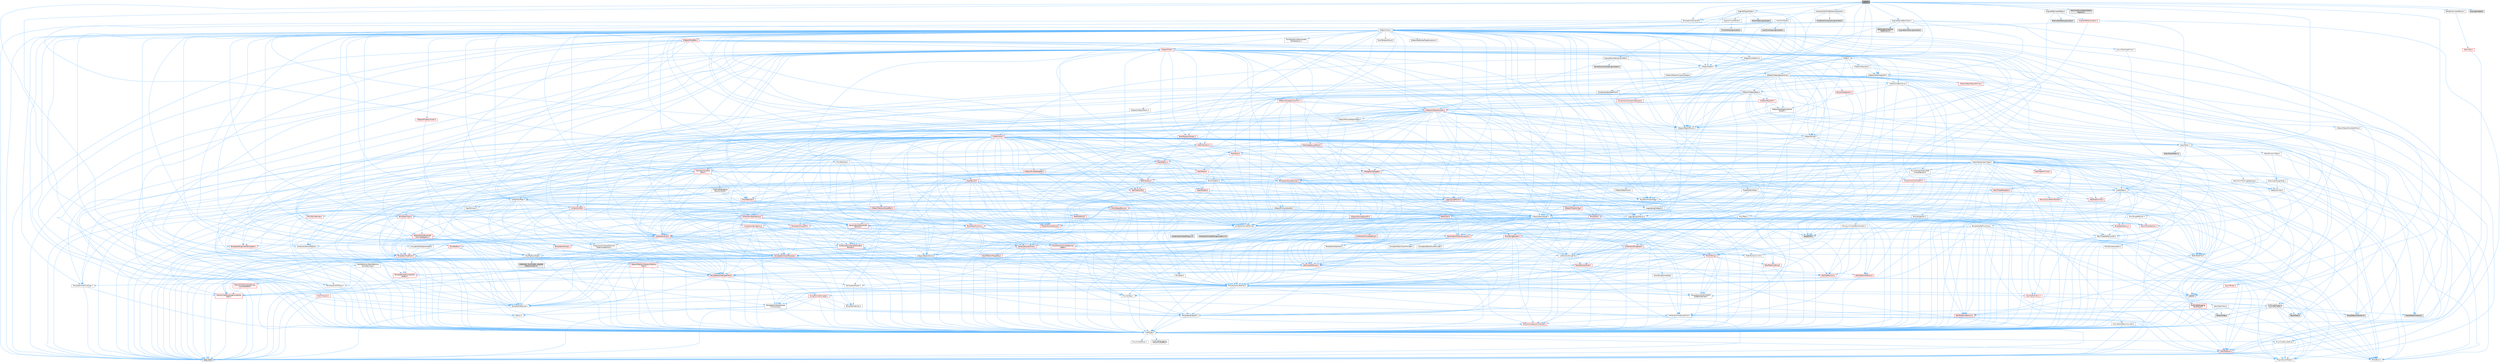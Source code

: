 digraph "Actor.h"
{
 // INTERACTIVE_SVG=YES
 // LATEX_PDF_SIZE
  bgcolor="transparent";
  edge [fontname=Helvetica,fontsize=10,labelfontname=Helvetica,labelfontsize=10];
  node [fontname=Helvetica,fontsize=10,shape=box,height=0.2,width=0.4];
  Node1 [id="Node000001",label="Actor.h",height=0.2,width=0.4,color="gray40", fillcolor="grey60", style="filled", fontcolor="black",tooltip=" "];
  Node1 -> Node2 [id="edge1_Node000001_Node000002",color="steelblue1",style="solid",tooltip=" "];
  Node2 [id="Node000002",label="Stats/Stats.h",height=0.2,width=0.4,color="grey40", fillcolor="white", style="filled",URL="$dc/d09/Stats_8h.html",tooltip=" "];
  Node2 -> Node3 [id="edge2_Node000002_Node000003",color="steelblue1",style="solid",tooltip=" "];
  Node3 [id="Node000003",label="CoreGlobals.h",height=0.2,width=0.4,color="grey40", fillcolor="white", style="filled",URL="$d5/d8c/CoreGlobals_8h.html",tooltip=" "];
  Node3 -> Node4 [id="edge3_Node000003_Node000004",color="steelblue1",style="solid",tooltip=" "];
  Node4 [id="Node000004",label="Containers/UnrealString.h",height=0.2,width=0.4,color="grey40", fillcolor="white", style="filled",URL="$d5/dba/UnrealString_8h.html",tooltip=" "];
  Node4 -> Node5 [id="edge4_Node000004_Node000005",color="steelblue1",style="solid",tooltip=" "];
  Node5 [id="Node000005",label="Containers/UnrealStringIncludes.h.inl",height=0.2,width=0.4,color="grey60", fillcolor="#E0E0E0", style="filled",tooltip=" "];
  Node4 -> Node6 [id="edge5_Node000004_Node000006",color="steelblue1",style="solid",tooltip=" "];
  Node6 [id="Node000006",label="Containers/UnrealString.h.inl",height=0.2,width=0.4,color="grey60", fillcolor="#E0E0E0", style="filled",tooltip=" "];
  Node4 -> Node7 [id="edge6_Node000004_Node000007",color="steelblue1",style="solid",tooltip=" "];
  Node7 [id="Node000007",label="Misc/StringFormatArg.h",height=0.2,width=0.4,color="grey40", fillcolor="white", style="filled",URL="$d2/d16/StringFormatArg_8h.html",tooltip=" "];
  Node7 -> Node8 [id="edge7_Node000007_Node000008",color="steelblue1",style="solid",tooltip=" "];
  Node8 [id="Node000008",label="Containers/ContainersFwd.h",height=0.2,width=0.4,color="grey40", fillcolor="white", style="filled",URL="$d4/d0a/ContainersFwd_8h.html",tooltip=" "];
  Node8 -> Node9 [id="edge8_Node000008_Node000009",color="steelblue1",style="solid",tooltip=" "];
  Node9 [id="Node000009",label="HAL/Platform.h",height=0.2,width=0.4,color="red", fillcolor="#FFF0F0", style="filled",URL="$d9/dd0/Platform_8h.html",tooltip=" "];
  Node9 -> Node10 [id="edge9_Node000009_Node000010",color="steelblue1",style="solid",tooltip=" "];
  Node10 [id="Node000010",label="Misc/Build.h",height=0.2,width=0.4,color="grey40", fillcolor="white", style="filled",URL="$d3/dbb/Build_8h.html",tooltip=" "];
  Node9 -> Node12 [id="edge10_Node000009_Node000012",color="steelblue1",style="solid",tooltip=" "];
  Node12 [id="Node000012",label="type_traits",height=0.2,width=0.4,color="grey60", fillcolor="#E0E0E0", style="filled",tooltip=" "];
  Node9 -> Node13 [id="edge11_Node000009_Node000013",color="steelblue1",style="solid",tooltip=" "];
  Node13 [id="Node000013",label="PreprocessorHelpers.h",height=0.2,width=0.4,color="grey40", fillcolor="white", style="filled",URL="$db/ddb/PreprocessorHelpers_8h.html",tooltip=" "];
  Node8 -> Node19 [id="edge12_Node000008_Node000019",color="steelblue1",style="solid",tooltip=" "];
  Node19 [id="Node000019",label="CoreTypes.h",height=0.2,width=0.4,color="grey40", fillcolor="white", style="filled",URL="$dc/dec/CoreTypes_8h.html",tooltip=" "];
  Node19 -> Node9 [id="edge13_Node000019_Node000009",color="steelblue1",style="solid",tooltip=" "];
  Node19 -> Node20 [id="edge14_Node000019_Node000020",color="steelblue1",style="solid",tooltip=" "];
  Node20 [id="Node000020",label="ProfilingDebugging\l/UMemoryDefines.h",height=0.2,width=0.4,color="grey40", fillcolor="white", style="filled",URL="$d2/da2/UMemoryDefines_8h.html",tooltip=" "];
  Node19 -> Node21 [id="edge15_Node000019_Node000021",color="steelblue1",style="solid",tooltip=" "];
  Node21 [id="Node000021",label="Misc/CoreMiscDefines.h",height=0.2,width=0.4,color="grey40", fillcolor="white", style="filled",URL="$da/d38/CoreMiscDefines_8h.html",tooltip=" "];
  Node21 -> Node9 [id="edge16_Node000021_Node000009",color="steelblue1",style="solid",tooltip=" "];
  Node21 -> Node13 [id="edge17_Node000021_Node000013",color="steelblue1",style="solid",tooltip=" "];
  Node19 -> Node22 [id="edge18_Node000019_Node000022",color="steelblue1",style="solid",tooltip=" "];
  Node22 [id="Node000022",label="Misc/CoreDefines.h",height=0.2,width=0.4,color="grey40", fillcolor="white", style="filled",URL="$d3/dd2/CoreDefines_8h.html",tooltip=" "];
  Node8 -> Node23 [id="edge19_Node000008_Node000023",color="steelblue1",style="solid",tooltip=" "];
  Node23 [id="Node000023",label="Traits/IsContiguousContainer.h",height=0.2,width=0.4,color="red", fillcolor="#FFF0F0", style="filled",URL="$d5/d3c/IsContiguousContainer_8h.html",tooltip=" "];
  Node23 -> Node19 [id="edge20_Node000023_Node000019",color="steelblue1",style="solid",tooltip=" "];
  Node3 -> Node19 [id="edge21_Node000003_Node000019",color="steelblue1",style="solid",tooltip=" "];
  Node3 -> Node26 [id="edge22_Node000003_Node000026",color="steelblue1",style="solid",tooltip=" "];
  Node26 [id="Node000026",label="HAL/PlatformTLS.h",height=0.2,width=0.4,color="red", fillcolor="#FFF0F0", style="filled",URL="$d0/def/PlatformTLS_8h.html",tooltip=" "];
  Node26 -> Node19 [id="edge23_Node000026_Node000019",color="steelblue1",style="solid",tooltip=" "];
  Node3 -> Node29 [id="edge24_Node000003_Node000029",color="steelblue1",style="solid",tooltip=" "];
  Node29 [id="Node000029",label="Logging/LogMacros.h",height=0.2,width=0.4,color="red", fillcolor="#FFF0F0", style="filled",URL="$d0/d16/LogMacros_8h.html",tooltip=" "];
  Node29 -> Node4 [id="edge25_Node000029_Node000004",color="steelblue1",style="solid",tooltip=" "];
  Node29 -> Node19 [id="edge26_Node000029_Node000019",color="steelblue1",style="solid",tooltip=" "];
  Node29 -> Node13 [id="edge27_Node000029_Node000013",color="steelblue1",style="solid",tooltip=" "];
  Node29 -> Node30 [id="edge28_Node000029_Node000030",color="steelblue1",style="solid",tooltip=" "];
  Node30 [id="Node000030",label="Logging/LogCategory.h",height=0.2,width=0.4,color="grey40", fillcolor="white", style="filled",URL="$d9/d36/LogCategory_8h.html",tooltip=" "];
  Node30 -> Node19 [id="edge29_Node000030_Node000019",color="steelblue1",style="solid",tooltip=" "];
  Node30 -> Node31 [id="edge30_Node000030_Node000031",color="steelblue1",style="solid",tooltip=" "];
  Node31 [id="Node000031",label="Logging/LogVerbosity.h",height=0.2,width=0.4,color="grey40", fillcolor="white", style="filled",URL="$d2/d8f/LogVerbosity_8h.html",tooltip=" "];
  Node31 -> Node19 [id="edge31_Node000031_Node000019",color="steelblue1",style="solid",tooltip=" "];
  Node30 -> Node32 [id="edge32_Node000030_Node000032",color="steelblue1",style="solid",tooltip=" "];
  Node32 [id="Node000032",label="UObject/NameTypes.h",height=0.2,width=0.4,color="grey40", fillcolor="white", style="filled",URL="$d6/d35/NameTypes_8h.html",tooltip=" "];
  Node32 -> Node19 [id="edge33_Node000032_Node000019",color="steelblue1",style="solid",tooltip=" "];
  Node32 -> Node33 [id="edge34_Node000032_Node000033",color="steelblue1",style="solid",tooltip=" "];
  Node33 [id="Node000033",label="Misc/AssertionMacros.h",height=0.2,width=0.4,color="grey40", fillcolor="white", style="filled",URL="$d0/dfa/AssertionMacros_8h.html",tooltip=" "];
  Node33 -> Node19 [id="edge35_Node000033_Node000019",color="steelblue1",style="solid",tooltip=" "];
  Node33 -> Node9 [id="edge36_Node000033_Node000009",color="steelblue1",style="solid",tooltip=" "];
  Node33 -> Node34 [id="edge37_Node000033_Node000034",color="steelblue1",style="solid",tooltip=" "];
  Node34 [id="Node000034",label="HAL/PlatformMisc.h",height=0.2,width=0.4,color="red", fillcolor="#FFF0F0", style="filled",URL="$d0/df5/PlatformMisc_8h.html",tooltip=" "];
  Node34 -> Node19 [id="edge38_Node000034_Node000019",color="steelblue1",style="solid",tooltip=" "];
  Node34 -> Node58 [id="edge39_Node000034_Node000058",color="steelblue1",style="solid",tooltip=" "];
  Node58 [id="Node000058",label="ProfilingDebugging\l/CpuProfilerTrace.h",height=0.2,width=0.4,color="grey40", fillcolor="white", style="filled",URL="$da/dcb/CpuProfilerTrace_8h.html",tooltip=" "];
  Node58 -> Node19 [id="edge40_Node000058_Node000019",color="steelblue1",style="solid",tooltip=" "];
  Node58 -> Node8 [id="edge41_Node000058_Node000008",color="steelblue1",style="solid",tooltip=" "];
  Node58 -> Node59 [id="edge42_Node000058_Node000059",color="steelblue1",style="solid",tooltip=" "];
  Node59 [id="Node000059",label="HAL/PlatformAtomics.h",height=0.2,width=0.4,color="red", fillcolor="#FFF0F0", style="filled",URL="$d3/d36/PlatformAtomics_8h.html",tooltip=" "];
  Node59 -> Node19 [id="edge43_Node000059_Node000019",color="steelblue1",style="solid",tooltip=" "];
  Node58 -> Node13 [id="edge44_Node000058_Node000013",color="steelblue1",style="solid",tooltip=" "];
  Node58 -> Node10 [id="edge45_Node000058_Node000010",color="steelblue1",style="solid",tooltip=" "];
  Node58 -> Node62 [id="edge46_Node000058_Node000062",color="steelblue1",style="solid",tooltip=" "];
  Node62 [id="Node000062",label="Trace/Config.h",height=0.2,width=0.4,color="grey60", fillcolor="#E0E0E0", style="filled",tooltip=" "];
  Node58 -> Node63 [id="edge47_Node000058_Node000063",color="steelblue1",style="solid",tooltip=" "];
  Node63 [id="Node000063",label="Trace/Detail/Channel.h",height=0.2,width=0.4,color="grey60", fillcolor="#E0E0E0", style="filled",tooltip=" "];
  Node58 -> Node64 [id="edge48_Node000058_Node000064",color="steelblue1",style="solid",tooltip=" "];
  Node64 [id="Node000064",label="Trace/Detail/Channel.inl",height=0.2,width=0.4,color="grey60", fillcolor="#E0E0E0", style="filled",tooltip=" "];
  Node58 -> Node65 [id="edge49_Node000058_Node000065",color="steelblue1",style="solid",tooltip=" "];
  Node65 [id="Node000065",label="Trace/Trace.h",height=0.2,width=0.4,color="grey60", fillcolor="#E0E0E0", style="filled",tooltip=" "];
  Node33 -> Node13 [id="edge50_Node000033_Node000013",color="steelblue1",style="solid",tooltip=" "];
  Node33 -> Node66 [id="edge51_Node000033_Node000066",color="steelblue1",style="solid",tooltip=" "];
  Node66 [id="Node000066",label="Templates/EnableIf.h",height=0.2,width=0.4,color="grey40", fillcolor="white", style="filled",URL="$d7/d60/EnableIf_8h.html",tooltip=" "];
  Node66 -> Node19 [id="edge52_Node000066_Node000019",color="steelblue1",style="solid",tooltip=" "];
  Node33 -> Node67 [id="edge53_Node000033_Node000067",color="steelblue1",style="solid",tooltip=" "];
  Node67 [id="Node000067",label="Templates/IsArrayOrRefOf\lTypeByPredicate.h",height=0.2,width=0.4,color="grey40", fillcolor="white", style="filled",URL="$d6/da1/IsArrayOrRefOfTypeByPredicate_8h.html",tooltip=" "];
  Node67 -> Node19 [id="edge54_Node000067_Node000019",color="steelblue1",style="solid",tooltip=" "];
  Node33 -> Node68 [id="edge55_Node000033_Node000068",color="steelblue1",style="solid",tooltip=" "];
  Node68 [id="Node000068",label="Templates/IsValidVariadic\lFunctionArg.h",height=0.2,width=0.4,color="grey40", fillcolor="white", style="filled",URL="$d0/dc8/IsValidVariadicFunctionArg_8h.html",tooltip=" "];
  Node68 -> Node19 [id="edge56_Node000068_Node000019",color="steelblue1",style="solid",tooltip=" "];
  Node68 -> Node69 [id="edge57_Node000068_Node000069",color="steelblue1",style="solid",tooltip=" "];
  Node69 [id="Node000069",label="IsEnum.h",height=0.2,width=0.4,color="grey40", fillcolor="white", style="filled",URL="$d4/de5/IsEnum_8h.html",tooltip=" "];
  Node68 -> Node12 [id="edge58_Node000068_Node000012",color="steelblue1",style="solid",tooltip=" "];
  Node33 -> Node70 [id="edge59_Node000033_Node000070",color="steelblue1",style="solid",tooltip=" "];
  Node70 [id="Node000070",label="Traits/IsCharEncodingCompatible\lWith.h",height=0.2,width=0.4,color="red", fillcolor="#FFF0F0", style="filled",URL="$df/dd1/IsCharEncodingCompatibleWith_8h.html",tooltip=" "];
  Node70 -> Node12 [id="edge60_Node000070_Node000012",color="steelblue1",style="solid",tooltip=" "];
  Node33 -> Node72 [id="edge61_Node000033_Node000072",color="steelblue1",style="solid",tooltip=" "];
  Node72 [id="Node000072",label="Misc/VarArgs.h",height=0.2,width=0.4,color="grey40", fillcolor="white", style="filled",URL="$d5/d6f/VarArgs_8h.html",tooltip=" "];
  Node72 -> Node19 [id="edge62_Node000072_Node000019",color="steelblue1",style="solid",tooltip=" "];
  Node33 -> Node73 [id="edge63_Node000033_Node000073",color="steelblue1",style="solid",tooltip=" "];
  Node73 [id="Node000073",label="String/FormatStringSan.h",height=0.2,width=0.4,color="red", fillcolor="#FFF0F0", style="filled",URL="$d3/d8b/FormatStringSan_8h.html",tooltip=" "];
  Node73 -> Node12 [id="edge64_Node000073_Node000012",color="steelblue1",style="solid",tooltip=" "];
  Node73 -> Node19 [id="edge65_Node000073_Node000019",color="steelblue1",style="solid",tooltip=" "];
  Node73 -> Node74 [id="edge66_Node000073_Node000074",color="steelblue1",style="solid",tooltip=" "];
  Node74 [id="Node000074",label="Templates/Requires.h",height=0.2,width=0.4,color="grey40", fillcolor="white", style="filled",URL="$dc/d96/Requires_8h.html",tooltip=" "];
  Node74 -> Node66 [id="edge67_Node000074_Node000066",color="steelblue1",style="solid",tooltip=" "];
  Node74 -> Node12 [id="edge68_Node000074_Node000012",color="steelblue1",style="solid",tooltip=" "];
  Node73 -> Node75 [id="edge69_Node000073_Node000075",color="steelblue1",style="solid",tooltip=" "];
  Node75 [id="Node000075",label="Templates/Identity.h",height=0.2,width=0.4,color="grey40", fillcolor="white", style="filled",URL="$d0/dd5/Identity_8h.html",tooltip=" "];
  Node73 -> Node68 [id="edge70_Node000073_Node000068",color="steelblue1",style="solid",tooltip=" "];
  Node73 -> Node8 [id="edge71_Node000073_Node000008",color="steelblue1",style="solid",tooltip=" "];
  Node33 -> Node79 [id="edge72_Node000033_Node000079",color="steelblue1",style="solid",tooltip=" "];
  Node79 [id="Node000079",label="atomic",height=0.2,width=0.4,color="grey60", fillcolor="#E0E0E0", style="filled",tooltip=" "];
  Node32 -> Node80 [id="edge73_Node000032_Node000080",color="steelblue1",style="solid",tooltip=" "];
  Node80 [id="Node000080",label="HAL/UnrealMemory.h",height=0.2,width=0.4,color="red", fillcolor="#FFF0F0", style="filled",URL="$d9/d96/UnrealMemory_8h.html",tooltip=" "];
  Node80 -> Node19 [id="edge74_Node000080_Node000019",color="steelblue1",style="solid",tooltip=" "];
  Node80 -> Node96 [id="edge75_Node000080_Node000096",color="steelblue1",style="solid",tooltip=" "];
  Node96 [id="Node000096",label="HAL/PlatformMemory.h",height=0.2,width=0.4,color="red", fillcolor="#FFF0F0", style="filled",URL="$de/d68/PlatformMemory_8h.html",tooltip=" "];
  Node96 -> Node19 [id="edge76_Node000096_Node000019",color="steelblue1",style="solid",tooltip=" "];
  Node32 -> Node100 [id="edge77_Node000032_Node000100",color="steelblue1",style="solid",tooltip=" "];
  Node100 [id="Node000100",label="Templates/UnrealTypeTraits.h",height=0.2,width=0.4,color="red", fillcolor="#FFF0F0", style="filled",URL="$d2/d2d/UnrealTypeTraits_8h.html",tooltip=" "];
  Node100 -> Node19 [id="edge78_Node000100_Node000019",color="steelblue1",style="solid",tooltip=" "];
  Node100 -> Node33 [id="edge79_Node000100_Node000033",color="steelblue1",style="solid",tooltip=" "];
  Node100 -> Node66 [id="edge80_Node000100_Node000066",color="steelblue1",style="solid",tooltip=" "];
  Node100 -> Node69 [id="edge81_Node000100_Node000069",color="steelblue1",style="solid",tooltip=" "];
  Node100 -> Node102 [id="edge82_Node000100_Node000102",color="steelblue1",style="solid",tooltip=" "];
  Node102 [id="Node000102",label="Templates/Models.h",height=0.2,width=0.4,color="grey40", fillcolor="white", style="filled",URL="$d3/d0c/Models_8h.html",tooltip=" "];
  Node102 -> Node75 [id="edge83_Node000102_Node000075",color="steelblue1",style="solid",tooltip=" "];
  Node100 -> Node103 [id="edge84_Node000100_Node000103",color="steelblue1",style="solid",tooltip=" "];
  Node103 [id="Node000103",label="Templates/IsPODType.h",height=0.2,width=0.4,color="grey40", fillcolor="white", style="filled",URL="$d7/db1/IsPODType_8h.html",tooltip=" "];
  Node103 -> Node19 [id="edge85_Node000103_Node000019",color="steelblue1",style="solid",tooltip=" "];
  Node100 -> Node104 [id="edge86_Node000100_Node000104",color="steelblue1",style="solid",tooltip=" "];
  Node104 [id="Node000104",label="Templates/IsUECoreType.h",height=0.2,width=0.4,color="grey40", fillcolor="white", style="filled",URL="$d1/db8/IsUECoreType_8h.html",tooltip=" "];
  Node104 -> Node19 [id="edge87_Node000104_Node000019",color="steelblue1",style="solid",tooltip=" "];
  Node104 -> Node12 [id="edge88_Node000104_Node000012",color="steelblue1",style="solid",tooltip=" "];
  Node32 -> Node105 [id="edge89_Node000032_Node000105",color="steelblue1",style="solid",tooltip=" "];
  Node105 [id="Node000105",label="Templates/UnrealTemplate.h",height=0.2,width=0.4,color="red", fillcolor="#FFF0F0", style="filled",URL="$d4/d24/UnrealTemplate_8h.html",tooltip=" "];
  Node105 -> Node19 [id="edge90_Node000105_Node000019",color="steelblue1",style="solid",tooltip=" "];
  Node105 -> Node80 [id="edge91_Node000105_Node000080",color="steelblue1",style="solid",tooltip=" "];
  Node105 -> Node100 [id="edge92_Node000105_Node000100",color="steelblue1",style="solid",tooltip=" "];
  Node105 -> Node74 [id="edge93_Node000105_Node000074",color="steelblue1",style="solid",tooltip=" "];
  Node105 -> Node109 [id="edge94_Node000105_Node000109",color="steelblue1",style="solid",tooltip=" "];
  Node109 [id="Node000109",label="Templates/TypeCompatible\lBytes.h",height=0.2,width=0.4,color="red", fillcolor="#FFF0F0", style="filled",URL="$df/d0a/TypeCompatibleBytes_8h.html",tooltip=" "];
  Node109 -> Node19 [id="edge95_Node000109_Node000019",color="steelblue1",style="solid",tooltip=" "];
  Node109 -> Node12 [id="edge96_Node000109_Node000012",color="steelblue1",style="solid",tooltip=" "];
  Node105 -> Node75 [id="edge97_Node000105_Node000075",color="steelblue1",style="solid",tooltip=" "];
  Node105 -> Node23 [id="edge98_Node000105_Node000023",color="steelblue1",style="solid",tooltip=" "];
  Node105 -> Node12 [id="edge99_Node000105_Node000012",color="steelblue1",style="solid",tooltip=" "];
  Node32 -> Node4 [id="edge100_Node000032_Node000004",color="steelblue1",style="solid",tooltip=" "];
  Node32 -> Node111 [id="edge101_Node000032_Node000111",color="steelblue1",style="solid",tooltip=" "];
  Node111 [id="Node000111",label="HAL/CriticalSection.h",height=0.2,width=0.4,color="red", fillcolor="#FFF0F0", style="filled",URL="$d6/d90/CriticalSection_8h.html",tooltip=" "];
  Node32 -> Node114 [id="edge102_Node000032_Node000114",color="steelblue1",style="solid",tooltip=" "];
  Node114 [id="Node000114",label="Containers/StringConv.h",height=0.2,width=0.4,color="red", fillcolor="#FFF0F0", style="filled",URL="$d3/ddf/StringConv_8h.html",tooltip=" "];
  Node114 -> Node19 [id="edge103_Node000114_Node000019",color="steelblue1",style="solid",tooltip=" "];
  Node114 -> Node33 [id="edge104_Node000114_Node000033",color="steelblue1",style="solid",tooltip=" "];
  Node114 -> Node115 [id="edge105_Node000114_Node000115",color="steelblue1",style="solid",tooltip=" "];
  Node115 [id="Node000115",label="Containers/ContainerAllocation\lPolicies.h",height=0.2,width=0.4,color="red", fillcolor="#FFF0F0", style="filled",URL="$d7/dff/ContainerAllocationPolicies_8h.html",tooltip=" "];
  Node115 -> Node19 [id="edge106_Node000115_Node000019",color="steelblue1",style="solid",tooltip=" "];
  Node115 -> Node115 [id="edge107_Node000115_Node000115",color="steelblue1",style="solid",tooltip=" "];
  Node115 -> Node117 [id="edge108_Node000115_Node000117",color="steelblue1",style="solid",tooltip=" "];
  Node117 [id="Node000117",label="HAL/PlatformMath.h",height=0.2,width=0.4,color="grey40", fillcolor="white", style="filled",URL="$dc/d53/PlatformMath_8h.html",tooltip=" "];
  Node117 -> Node19 [id="edge109_Node000117_Node000019",color="steelblue1",style="solid",tooltip=" "];
  Node117 -> Node118 [id="edge110_Node000117_Node000118",color="steelblue1",style="solid",tooltip=" "];
  Node118 [id="Node000118",label="GenericPlatform/GenericPlatform\lMath.h",height=0.2,width=0.4,color="red", fillcolor="#FFF0F0", style="filled",URL="$d5/d79/GenericPlatformMath_8h.html",tooltip=" "];
  Node118 -> Node19 [id="edge111_Node000118_Node000019",color="steelblue1",style="solid",tooltip=" "];
  Node118 -> Node8 [id="edge112_Node000118_Node000008",color="steelblue1",style="solid",tooltip=" "];
  Node118 -> Node42 [id="edge113_Node000118_Node000042",color="steelblue1",style="solid",tooltip=" "];
  Node42 [id="Node000042",label="HAL/PlatformCrt.h",height=0.2,width=0.4,color="red", fillcolor="#FFF0F0", style="filled",URL="$d8/d75/PlatformCrt_8h.html",tooltip=" "];
  Node118 -> Node100 [id="edge114_Node000118_Node000100",color="steelblue1",style="solid",tooltip=" "];
  Node118 -> Node74 [id="edge115_Node000118_Node000074",color="steelblue1",style="solid",tooltip=" "];
  Node118 -> Node109 [id="edge116_Node000118_Node000109",color="steelblue1",style="solid",tooltip=" "];
  Node118 -> Node12 [id="edge117_Node000118_Node000012",color="steelblue1",style="solid",tooltip=" "];
  Node117 -> Node124 [id="edge118_Node000117_Node000124",color="steelblue1",style="solid",tooltip=" "];
  Node124 [id="Node000124",label="COMPILED_PLATFORM_HEADER\l(PlatformMath.h)",height=0.2,width=0.4,color="grey60", fillcolor="#E0E0E0", style="filled",tooltip=" "];
  Node115 -> Node80 [id="edge119_Node000115_Node000080",color="steelblue1",style="solid",tooltip=" "];
  Node115 -> Node52 [id="edge120_Node000115_Node000052",color="steelblue1",style="solid",tooltip=" "];
  Node52 [id="Node000052",label="Math/NumericLimits.h",height=0.2,width=0.4,color="grey40", fillcolor="white", style="filled",URL="$df/d1b/NumericLimits_8h.html",tooltip=" "];
  Node52 -> Node19 [id="edge121_Node000052_Node000019",color="steelblue1",style="solid",tooltip=" "];
  Node115 -> Node33 [id="edge122_Node000115_Node000033",color="steelblue1",style="solid",tooltip=" "];
  Node115 -> Node109 [id="edge123_Node000115_Node000109",color="steelblue1",style="solid",tooltip=" "];
  Node115 -> Node12 [id="edge124_Node000115_Node000012",color="steelblue1",style="solid",tooltip=" "];
  Node114 -> Node127 [id="edge125_Node000114_Node000127",color="steelblue1",style="solid",tooltip=" "];
  Node127 [id="Node000127",label="Containers/Array.h",height=0.2,width=0.4,color="red", fillcolor="#FFF0F0", style="filled",URL="$df/dd0/Array_8h.html",tooltip=" "];
  Node127 -> Node19 [id="edge126_Node000127_Node000019",color="steelblue1",style="solid",tooltip=" "];
  Node127 -> Node33 [id="edge127_Node000127_Node000033",color="steelblue1",style="solid",tooltip=" "];
  Node127 -> Node128 [id="edge128_Node000127_Node000128",color="steelblue1",style="solid",tooltip=" "];
  Node128 [id="Node000128",label="Misc/IntrusiveUnsetOptional\lState.h",height=0.2,width=0.4,color="red", fillcolor="#FFF0F0", style="filled",URL="$d2/d0a/IntrusiveUnsetOptionalState_8h.html",tooltip=" "];
  Node127 -> Node80 [id="edge129_Node000127_Node000080",color="steelblue1",style="solid",tooltip=" "];
  Node127 -> Node100 [id="edge130_Node000127_Node000100",color="steelblue1",style="solid",tooltip=" "];
  Node127 -> Node105 [id="edge131_Node000127_Node000105",color="steelblue1",style="solid",tooltip=" "];
  Node127 -> Node115 [id="edge132_Node000127_Node000115",color="steelblue1",style="solid",tooltip=" "];
  Node127 -> Node133 [id="edge133_Node000127_Node000133",color="steelblue1",style="solid",tooltip=" "];
  Node133 [id="Node000133",label="Containers/ContainerElement\lTypeCompatibility.h",height=0.2,width=0.4,color="grey40", fillcolor="white", style="filled",URL="$df/ddf/ContainerElementTypeCompatibility_8h.html",tooltip=" "];
  Node133 -> Node19 [id="edge134_Node000133_Node000019",color="steelblue1",style="solid",tooltip=" "];
  Node133 -> Node100 [id="edge135_Node000133_Node000100",color="steelblue1",style="solid",tooltip=" "];
  Node127 -> Node134 [id="edge136_Node000127_Node000134",color="steelblue1",style="solid",tooltip=" "];
  Node134 [id="Node000134",label="Serialization/Archive.h",height=0.2,width=0.4,color="red", fillcolor="#FFF0F0", style="filled",URL="$d7/d3b/Archive_8h.html",tooltip=" "];
  Node134 -> Node19 [id="edge137_Node000134_Node000019",color="steelblue1",style="solid",tooltip=" "];
  Node134 -> Node135 [id="edge138_Node000134_Node000135",color="steelblue1",style="solid",tooltip=" "];
  Node135 [id="Node000135",label="HAL/PlatformProperties.h",height=0.2,width=0.4,color="red", fillcolor="#FFF0F0", style="filled",URL="$d9/db0/PlatformProperties_8h.html",tooltip=" "];
  Node135 -> Node19 [id="edge139_Node000135_Node000019",color="steelblue1",style="solid",tooltip=" "];
  Node134 -> Node39 [id="edge140_Node000134_Node000039",color="steelblue1",style="solid",tooltip=" "];
  Node39 [id="Node000039",label="Math/MathFwd.h",height=0.2,width=0.4,color="grey40", fillcolor="white", style="filled",URL="$d2/d10/MathFwd_8h.html",tooltip=" "];
  Node39 -> Node9 [id="edge141_Node000039_Node000009",color="steelblue1",style="solid",tooltip=" "];
  Node134 -> Node33 [id="edge142_Node000134_Node000033",color="steelblue1",style="solid",tooltip=" "];
  Node134 -> Node10 [id="edge143_Node000134_Node000010",color="steelblue1",style="solid",tooltip=" "];
  Node134 -> Node72 [id="edge144_Node000134_Node000072",color="steelblue1",style="solid",tooltip=" "];
  Node134 -> Node66 [id="edge145_Node000134_Node000066",color="steelblue1",style="solid",tooltip=" "];
  Node134 -> Node67 [id="edge146_Node000134_Node000067",color="steelblue1",style="solid",tooltip=" "];
  Node134 -> Node68 [id="edge147_Node000134_Node000068",color="steelblue1",style="solid",tooltip=" "];
  Node134 -> Node105 [id="edge148_Node000134_Node000105",color="steelblue1",style="solid",tooltip=" "];
  Node134 -> Node70 [id="edge149_Node000134_Node000070",color="steelblue1",style="solid",tooltip=" "];
  Node134 -> Node143 [id="edge150_Node000134_Node000143",color="steelblue1",style="solid",tooltip=" "];
  Node143 [id="Node000143",label="UObject/ObjectVersion.h",height=0.2,width=0.4,color="grey40", fillcolor="white", style="filled",URL="$da/d63/ObjectVersion_8h.html",tooltip=" "];
  Node143 -> Node19 [id="edge151_Node000143_Node000019",color="steelblue1",style="solid",tooltip=" "];
  Node127 -> Node171 [id="edge152_Node000127_Node000171",color="steelblue1",style="solid",tooltip=" "];
  Node171 [id="Node000171",label="Concepts/GetTypeHashable.h",height=0.2,width=0.4,color="grey40", fillcolor="white", style="filled",URL="$d3/da2/GetTypeHashable_8h.html",tooltip=" "];
  Node171 -> Node19 [id="edge153_Node000171_Node000019",color="steelblue1",style="solid",tooltip=" "];
  Node171 -> Node149 [id="edge154_Node000171_Node000149",color="steelblue1",style="solid",tooltip=" "];
  Node149 [id="Node000149",label="Templates/TypeHash.h",height=0.2,width=0.4,color="red", fillcolor="#FFF0F0", style="filled",URL="$d1/d62/TypeHash_8h.html",tooltip=" "];
  Node149 -> Node19 [id="edge155_Node000149_Node000019",color="steelblue1",style="solid",tooltip=" "];
  Node149 -> Node74 [id="edge156_Node000149_Node000074",color="steelblue1",style="solid",tooltip=" "];
  Node149 -> Node12 [id="edge157_Node000149_Node000012",color="steelblue1",style="solid",tooltip=" "];
  Node127 -> Node74 [id="edge158_Node000127_Node000074",color="steelblue1",style="solid",tooltip=" "];
  Node127 -> Node173 [id="edge159_Node000127_Node000173",color="steelblue1",style="solid",tooltip=" "];
  Node173 [id="Node000173",label="Templates/Sorting.h",height=0.2,width=0.4,color="red", fillcolor="#FFF0F0", style="filled",URL="$d3/d9e/Sorting_8h.html",tooltip=" "];
  Node173 -> Node19 [id="edge160_Node000173_Node000019",color="steelblue1",style="solid",tooltip=" "];
  Node173 -> Node117 [id="edge161_Node000173_Node000117",color="steelblue1",style="solid",tooltip=" "];
  Node127 -> Node177 [id="edge162_Node000127_Node000177",color="steelblue1",style="solid",tooltip=" "];
  Node177 [id="Node000177",label="Templates/AlignmentTemplates.h",height=0.2,width=0.4,color="red", fillcolor="#FFF0F0", style="filled",URL="$dd/d32/AlignmentTemplates_8h.html",tooltip=" "];
  Node177 -> Node19 [id="edge163_Node000177_Node000019",color="steelblue1",style="solid",tooltip=" "];
  Node127 -> Node37 [id="edge164_Node000127_Node000037",color="steelblue1",style="solid",tooltip=" "];
  Node37 [id="Node000037",label="Traits/ElementType.h",height=0.2,width=0.4,color="red", fillcolor="#FFF0F0", style="filled",URL="$d5/d4f/ElementType_8h.html",tooltip=" "];
  Node37 -> Node9 [id="edge165_Node000037_Node000009",color="steelblue1",style="solid",tooltip=" "];
  Node37 -> Node12 [id="edge166_Node000037_Node000012",color="steelblue1",style="solid",tooltip=" "];
  Node127 -> Node12 [id="edge167_Node000127_Node000012",color="steelblue1",style="solid",tooltip=" "];
  Node114 -> Node151 [id="edge168_Node000114_Node000151",color="steelblue1",style="solid",tooltip=" "];
  Node151 [id="Node000151",label="Misc/CString.h",height=0.2,width=0.4,color="red", fillcolor="#FFF0F0", style="filled",URL="$d2/d49/CString_8h.html",tooltip=" "];
  Node151 -> Node19 [id="edge169_Node000151_Node000019",color="steelblue1",style="solid",tooltip=" "];
  Node151 -> Node42 [id="edge170_Node000151_Node000042",color="steelblue1",style="solid",tooltip=" "];
  Node151 -> Node82 [id="edge171_Node000151_Node000082",color="steelblue1",style="solid",tooltip=" "];
  Node82 [id="Node000082",label="HAL/PlatformString.h",height=0.2,width=0.4,color="red", fillcolor="#FFF0F0", style="filled",URL="$db/db5/PlatformString_8h.html",tooltip=" "];
  Node82 -> Node19 [id="edge172_Node000082_Node000019",color="steelblue1",style="solid",tooltip=" "];
  Node151 -> Node33 [id="edge173_Node000151_Node000033",color="steelblue1",style="solid",tooltip=" "];
  Node151 -> Node72 [id="edge174_Node000151_Node000072",color="steelblue1",style="solid",tooltip=" "];
  Node151 -> Node67 [id="edge175_Node000151_Node000067",color="steelblue1",style="solid",tooltip=" "];
  Node151 -> Node68 [id="edge176_Node000151_Node000068",color="steelblue1",style="solid",tooltip=" "];
  Node151 -> Node70 [id="edge177_Node000151_Node000070",color="steelblue1",style="solid",tooltip=" "];
  Node114 -> Node105 [id="edge178_Node000114_Node000105",color="steelblue1",style="solid",tooltip=" "];
  Node114 -> Node100 [id="edge179_Node000114_Node000100",color="steelblue1",style="solid",tooltip=" "];
  Node114 -> Node37 [id="edge180_Node000114_Node000037",color="steelblue1",style="solid",tooltip=" "];
  Node114 -> Node70 [id="edge181_Node000114_Node000070",color="steelblue1",style="solid",tooltip=" "];
  Node114 -> Node23 [id="edge182_Node000114_Node000023",color="steelblue1",style="solid",tooltip=" "];
  Node114 -> Node12 [id="edge183_Node000114_Node000012",color="steelblue1",style="solid",tooltip=" "];
  Node32 -> Node36 [id="edge184_Node000032_Node000036",color="steelblue1",style="solid",tooltip=" "];
  Node36 [id="Node000036",label="Containers/StringFwd.h",height=0.2,width=0.4,color="grey40", fillcolor="white", style="filled",URL="$df/d37/StringFwd_8h.html",tooltip=" "];
  Node36 -> Node19 [id="edge185_Node000036_Node000019",color="steelblue1",style="solid",tooltip=" "];
  Node36 -> Node37 [id="edge186_Node000036_Node000037",color="steelblue1",style="solid",tooltip=" "];
  Node36 -> Node23 [id="edge187_Node000036_Node000023",color="steelblue1",style="solid",tooltip=" "];
  Node32 -> Node179 [id="edge188_Node000032_Node000179",color="steelblue1",style="solid",tooltip=" "];
  Node179 [id="Node000179",label="UObject/UnrealNames.h",height=0.2,width=0.4,color="red", fillcolor="#FFF0F0", style="filled",URL="$d8/db1/UnrealNames_8h.html",tooltip=" "];
  Node179 -> Node19 [id="edge189_Node000179_Node000019",color="steelblue1",style="solid",tooltip=" "];
  Node32 -> Node87 [id="edge190_Node000032_Node000087",color="steelblue1",style="solid",tooltip=" "];
  Node87 [id="Node000087",label="Templates/Atomic.h",height=0.2,width=0.4,color="red", fillcolor="#FFF0F0", style="filled",URL="$d3/d91/Atomic_8h.html",tooltip=" "];
  Node87 -> Node88 [id="edge191_Node000087_Node000088",color="steelblue1",style="solid",tooltip=" "];
  Node88 [id="Node000088",label="HAL/ThreadSafeCounter.h",height=0.2,width=0.4,color="grey40", fillcolor="white", style="filled",URL="$dc/dc9/ThreadSafeCounter_8h.html",tooltip=" "];
  Node88 -> Node19 [id="edge192_Node000088_Node000019",color="steelblue1",style="solid",tooltip=" "];
  Node88 -> Node59 [id="edge193_Node000088_Node000059",color="steelblue1",style="solid",tooltip=" "];
  Node87 -> Node79 [id="edge194_Node000087_Node000079",color="steelblue1",style="solid",tooltip=" "];
  Node32 -> Node145 [id="edge195_Node000032_Node000145",color="steelblue1",style="solid",tooltip=" "];
  Node145 [id="Node000145",label="Serialization/MemoryLayout.h",height=0.2,width=0.4,color="red", fillcolor="#FFF0F0", style="filled",URL="$d7/d66/MemoryLayout_8h.html",tooltip=" "];
  Node145 -> Node146 [id="edge196_Node000145_Node000146",color="steelblue1",style="solid",tooltip=" "];
  Node146 [id="Node000146",label="Concepts/StaticClassProvider.h",height=0.2,width=0.4,color="grey40", fillcolor="white", style="filled",URL="$dd/d83/StaticClassProvider_8h.html",tooltip=" "];
  Node145 -> Node147 [id="edge197_Node000145_Node000147",color="steelblue1",style="solid",tooltip=" "];
  Node147 [id="Node000147",label="Concepts/StaticStructProvider.h",height=0.2,width=0.4,color="grey40", fillcolor="white", style="filled",URL="$d5/d77/StaticStructProvider_8h.html",tooltip=" "];
  Node145 -> Node148 [id="edge198_Node000145_Node000148",color="steelblue1",style="solid",tooltip=" "];
  Node148 [id="Node000148",label="Containers/EnumAsByte.h",height=0.2,width=0.4,color="grey40", fillcolor="white", style="filled",URL="$d6/d9a/EnumAsByte_8h.html",tooltip=" "];
  Node148 -> Node19 [id="edge199_Node000148_Node000019",color="steelblue1",style="solid",tooltip=" "];
  Node148 -> Node103 [id="edge200_Node000148_Node000103",color="steelblue1",style="solid",tooltip=" "];
  Node148 -> Node149 [id="edge201_Node000148_Node000149",color="steelblue1",style="solid",tooltip=" "];
  Node145 -> Node36 [id="edge202_Node000145_Node000036",color="steelblue1",style="solid",tooltip=" "];
  Node145 -> Node80 [id="edge203_Node000145_Node000080",color="steelblue1",style="solid",tooltip=" "];
  Node145 -> Node66 [id="edge204_Node000145_Node000066",color="steelblue1",style="solid",tooltip=" "];
  Node145 -> Node157 [id="edge205_Node000145_Node000157",color="steelblue1",style="solid",tooltip=" "];
  Node157 [id="Node000157",label="Templates/IsAbstract.h",height=0.2,width=0.4,color="grey40", fillcolor="white", style="filled",URL="$d8/db7/IsAbstract_8h.html",tooltip=" "];
  Node145 -> Node102 [id="edge206_Node000145_Node000102",color="steelblue1",style="solid",tooltip=" "];
  Node145 -> Node105 [id="edge207_Node000145_Node000105",color="steelblue1",style="solid",tooltip=" "];
  Node32 -> Node128 [id="edge208_Node000032_Node000128",color="steelblue1",style="solid",tooltip=" "];
  Node32 -> Node181 [id="edge209_Node000032_Node000181",color="steelblue1",style="solid",tooltip=" "];
  Node181 [id="Node000181",label="Misc/StringBuilder.h",height=0.2,width=0.4,color="red", fillcolor="#FFF0F0", style="filled",URL="$d4/d52/StringBuilder_8h.html",tooltip=" "];
  Node181 -> Node36 [id="edge210_Node000181_Node000036",color="steelblue1",style="solid",tooltip=" "];
  Node181 -> Node182 [id="edge211_Node000181_Node000182",color="steelblue1",style="solid",tooltip=" "];
  Node182 [id="Node000182",label="Containers/StringView.h",height=0.2,width=0.4,color="red", fillcolor="#FFF0F0", style="filled",URL="$dd/dea/StringView_8h.html",tooltip=" "];
  Node182 -> Node19 [id="edge212_Node000182_Node000019",color="steelblue1",style="solid",tooltip=" "];
  Node182 -> Node36 [id="edge213_Node000182_Node000036",color="steelblue1",style="solid",tooltip=" "];
  Node182 -> Node80 [id="edge214_Node000182_Node000080",color="steelblue1",style="solid",tooltip=" "];
  Node182 -> Node52 [id="edge215_Node000182_Node000052",color="steelblue1",style="solid",tooltip=" "];
  Node182 -> Node151 [id="edge216_Node000182_Node000151",color="steelblue1",style="solid",tooltip=" "];
  Node182 -> Node74 [id="edge217_Node000182_Node000074",color="steelblue1",style="solid",tooltip=" "];
  Node182 -> Node105 [id="edge218_Node000182_Node000105",color="steelblue1",style="solid",tooltip=" "];
  Node182 -> Node37 [id="edge219_Node000182_Node000037",color="steelblue1",style="solid",tooltip=" "];
  Node182 -> Node70 [id="edge220_Node000182_Node000070",color="steelblue1",style="solid",tooltip=" "];
  Node182 -> Node23 [id="edge221_Node000182_Node000023",color="steelblue1",style="solid",tooltip=" "];
  Node182 -> Node12 [id="edge222_Node000182_Node000012",color="steelblue1",style="solid",tooltip=" "];
  Node181 -> Node19 [id="edge223_Node000181_Node000019",color="steelblue1",style="solid",tooltip=" "];
  Node181 -> Node82 [id="edge224_Node000181_Node000082",color="steelblue1",style="solid",tooltip=" "];
  Node181 -> Node80 [id="edge225_Node000181_Node000080",color="steelblue1",style="solid",tooltip=" "];
  Node181 -> Node33 [id="edge226_Node000181_Node000033",color="steelblue1",style="solid",tooltip=" "];
  Node181 -> Node151 [id="edge227_Node000181_Node000151",color="steelblue1",style="solid",tooltip=" "];
  Node181 -> Node66 [id="edge228_Node000181_Node000066",color="steelblue1",style="solid",tooltip=" "];
  Node181 -> Node67 [id="edge229_Node000181_Node000067",color="steelblue1",style="solid",tooltip=" "];
  Node181 -> Node68 [id="edge230_Node000181_Node000068",color="steelblue1",style="solid",tooltip=" "];
  Node181 -> Node74 [id="edge231_Node000181_Node000074",color="steelblue1",style="solid",tooltip=" "];
  Node181 -> Node105 [id="edge232_Node000181_Node000105",color="steelblue1",style="solid",tooltip=" "];
  Node181 -> Node100 [id="edge233_Node000181_Node000100",color="steelblue1",style="solid",tooltip=" "];
  Node181 -> Node70 [id="edge234_Node000181_Node000070",color="steelblue1",style="solid",tooltip=" "];
  Node181 -> Node185 [id="edge235_Node000181_Node000185",color="steelblue1",style="solid",tooltip=" "];
  Node185 [id="Node000185",label="Traits/IsCharEncodingSimply\lConvertibleTo.h",height=0.2,width=0.4,color="red", fillcolor="#FFF0F0", style="filled",URL="$d4/dee/IsCharEncodingSimplyConvertibleTo_8h.html",tooltip=" "];
  Node185 -> Node12 [id="edge236_Node000185_Node000012",color="steelblue1",style="solid",tooltip=" "];
  Node185 -> Node70 [id="edge237_Node000185_Node000070",color="steelblue1",style="solid",tooltip=" "];
  Node181 -> Node23 [id="edge238_Node000181_Node000023",color="steelblue1",style="solid",tooltip=" "];
  Node181 -> Node12 [id="edge239_Node000181_Node000012",color="steelblue1",style="solid",tooltip=" "];
  Node32 -> Node65 [id="edge240_Node000032_Node000065",color="steelblue1",style="solid",tooltip=" "];
  Node29 -> Node31 [id="edge241_Node000029_Node000031",color="steelblue1",style="solid",tooltip=" "];
  Node29 -> Node33 [id="edge242_Node000029_Node000033",color="steelblue1",style="solid",tooltip=" "];
  Node29 -> Node10 [id="edge243_Node000029_Node000010",color="steelblue1",style="solid",tooltip=" "];
  Node29 -> Node72 [id="edge244_Node000029_Node000072",color="steelblue1",style="solid",tooltip=" "];
  Node29 -> Node73 [id="edge245_Node000029_Node000073",color="steelblue1",style="solid",tooltip=" "];
  Node29 -> Node66 [id="edge246_Node000029_Node000066",color="steelblue1",style="solid",tooltip=" "];
  Node29 -> Node67 [id="edge247_Node000029_Node000067",color="steelblue1",style="solid",tooltip=" "];
  Node29 -> Node68 [id="edge248_Node000029_Node000068",color="steelblue1",style="solid",tooltip=" "];
  Node29 -> Node70 [id="edge249_Node000029_Node000070",color="steelblue1",style="solid",tooltip=" "];
  Node29 -> Node12 [id="edge250_Node000029_Node000012",color="steelblue1",style="solid",tooltip=" "];
  Node3 -> Node10 [id="edge251_Node000003_Node000010",color="steelblue1",style="solid",tooltip=" "];
  Node3 -> Node54 [id="edge252_Node000003_Node000054",color="steelblue1",style="solid",tooltip=" "];
  Node54 [id="Node000054",label="Misc/EnumClassFlags.h",height=0.2,width=0.4,color="grey40", fillcolor="white", style="filled",URL="$d8/de7/EnumClassFlags_8h.html",tooltip=" "];
  Node3 -> Node86 [id="edge253_Node000003_Node000086",color="steelblue1",style="solid",tooltip=" "];
  Node86 [id="Node000086",label="Misc/OutputDevice.h",height=0.2,width=0.4,color="red", fillcolor="#FFF0F0", style="filled",URL="$d7/d32/OutputDevice_8h.html",tooltip=" "];
  Node86 -> Node19 [id="edge254_Node000086_Node000019",color="steelblue1",style="solid",tooltip=" "];
  Node86 -> Node31 [id="edge255_Node000086_Node000031",color="steelblue1",style="solid",tooltip=" "];
  Node86 -> Node72 [id="edge256_Node000086_Node000072",color="steelblue1",style="solid",tooltip=" "];
  Node86 -> Node67 [id="edge257_Node000086_Node000067",color="steelblue1",style="solid",tooltip=" "];
  Node86 -> Node68 [id="edge258_Node000086_Node000068",color="steelblue1",style="solid",tooltip=" "];
  Node86 -> Node70 [id="edge259_Node000086_Node000070",color="steelblue1",style="solid",tooltip=" "];
  Node3 -> Node58 [id="edge260_Node000003_Node000058",color="steelblue1",style="solid",tooltip=" "];
  Node3 -> Node87 [id="edge261_Node000003_Node000087",color="steelblue1",style="solid",tooltip=" "];
  Node3 -> Node32 [id="edge262_Node000003_Node000032",color="steelblue1",style="solid",tooltip=" "];
  Node3 -> Node79 [id="edge263_Node000003_Node000079",color="steelblue1",style="solid",tooltip=" "];
  Node2 -> Node19 [id="edge264_Node000002_Node000019",color="steelblue1",style="solid",tooltip=" "];
  Node2 -> Node189 [id="edge265_Node000002_Node000189",color="steelblue1",style="solid",tooltip=" "];
  Node189 [id="Node000189",label="StatsCommon.h",height=0.2,width=0.4,color="grey40", fillcolor="white", style="filled",URL="$df/d16/StatsCommon_8h.html",tooltip=" "];
  Node189 -> Node19 [id="edge266_Node000189_Node000019",color="steelblue1",style="solid",tooltip=" "];
  Node189 -> Node10 [id="edge267_Node000189_Node000010",color="steelblue1",style="solid",tooltip=" "];
  Node189 -> Node54 [id="edge268_Node000189_Node000054",color="steelblue1",style="solid",tooltip=" "];
  Node2 -> Node190 [id="edge269_Node000002_Node000190",color="steelblue1",style="solid",tooltip=" "];
  Node190 [id="Node000190",label="Stats/DynamicStats.h",height=0.2,width=0.4,color="grey40", fillcolor="white", style="filled",URL="$dc/d24/DynamicStats_8h.html",tooltip=" "];
  Node190 -> Node10 [id="edge270_Node000190_Node000010",color="steelblue1",style="solid",tooltip=" "];
  Node190 -> Node191 [id="edge271_Node000190_Node000191",color="steelblue1",style="solid",tooltip=" "];
  Node191 [id="Node000191",label="Stats/LightweightStats.h",height=0.2,width=0.4,color="grey40", fillcolor="white", style="filled",URL="$d5/d66/LightweightStats_8h.html",tooltip=" "];
  Node191 -> Node19 [id="edge272_Node000191_Node000019",color="steelblue1",style="solid",tooltip=" "];
  Node191 -> Node3 [id="edge273_Node000191_Node000003",color="steelblue1",style="solid",tooltip=" "];
  Node191 -> Node10 [id="edge274_Node000191_Node000010",color="steelblue1",style="solid",tooltip=" "];
  Node191 -> Node189 [id="edge275_Node000191_Node000189",color="steelblue1",style="solid",tooltip=" "];
  Node190 -> Node192 [id="edge276_Node000190_Node000192",color="steelblue1",style="solid",tooltip=" "];
  Node192 [id="Node000192",label="Stats/StatsSystemTypes.h",height=0.2,width=0.4,color="grey40", fillcolor="white", style="filled",URL="$d1/d5a/StatsSystemTypes_8h.html",tooltip=" "];
  Node192 -> Node10 [id="edge277_Node000192_Node000010",color="steelblue1",style="solid",tooltip=" "];
  Node192 -> Node21 [id="edge278_Node000192_Node000021",color="steelblue1",style="solid",tooltip=" "];
  Node192 -> Node127 [id="edge279_Node000192_Node000127",color="steelblue1",style="solid",tooltip=" "];
  Node192 -> Node193 [id="edge280_Node000192_Node000193",color="steelblue1",style="solid",tooltip=" "];
  Node193 [id="Node000193",label="Containers/ChunkedArray.h",height=0.2,width=0.4,color="red", fillcolor="#FFF0F0", style="filled",URL="$d8/db0/ChunkedArray_8h.html",tooltip=" "];
  Node193 -> Node19 [id="edge281_Node000193_Node000019",color="steelblue1",style="solid",tooltip=" "];
  Node193 -> Node33 [id="edge282_Node000193_Node000033",color="steelblue1",style="solid",tooltip=" "];
  Node193 -> Node128 [id="edge283_Node000193_Node000128",color="steelblue1",style="solid",tooltip=" "];
  Node193 -> Node100 [id="edge284_Node000193_Node000100",color="steelblue1",style="solid",tooltip=" "];
  Node192 -> Node115 [id="edge285_Node000192_Node000115",color="steelblue1",style="solid",tooltip=" "];
  Node192 -> Node195 [id="edge286_Node000192_Node000195",color="steelblue1",style="solid",tooltip=" "];
  Node195 [id="Node000195",label="Containers/LockFreeList.h",height=0.2,width=0.4,color="red", fillcolor="#FFF0F0", style="filled",URL="$d4/de7/LockFreeList_8h.html",tooltip=" "];
  Node195 -> Node127 [id="edge287_Node000195_Node000127",color="steelblue1",style="solid",tooltip=" "];
  Node195 -> Node8 [id="edge288_Node000195_Node000008",color="steelblue1",style="solid",tooltip=" "];
  Node195 -> Node3 [id="edge289_Node000195_Node000003",color="steelblue1",style="solid",tooltip=" "];
  Node195 -> Node19 [id="edge290_Node000195_Node000019",color="steelblue1",style="solid",tooltip=" "];
  Node195 -> Node59 [id="edge291_Node000195_Node000059",color="steelblue1",style="solid",tooltip=" "];
  Node195 -> Node88 [id="edge292_Node000195_Node000088",color="steelblue1",style="solid",tooltip=" "];
  Node195 -> Node29 [id="edge293_Node000195_Node000029",color="steelblue1",style="solid",tooltip=" "];
  Node195 -> Node33 [id="edge294_Node000195_Node000033",color="steelblue1",style="solid",tooltip=" "];
  Node195 -> Node177 [id="edge295_Node000195_Node000177",color="steelblue1",style="solid",tooltip=" "];
  Node195 -> Node199 [id="edge296_Node000195_Node000199",color="steelblue1",style="solid",tooltip=" "];
  Node199 [id="Node000199",label="Templates/Function.h",height=0.2,width=0.4,color="red", fillcolor="#FFF0F0", style="filled",URL="$df/df5/Function_8h.html",tooltip=" "];
  Node199 -> Node19 [id="edge297_Node000199_Node000019",color="steelblue1",style="solid",tooltip=" "];
  Node199 -> Node33 [id="edge298_Node000199_Node000033",color="steelblue1",style="solid",tooltip=" "];
  Node199 -> Node128 [id="edge299_Node000199_Node000128",color="steelblue1",style="solid",tooltip=" "];
  Node199 -> Node80 [id="edge300_Node000199_Node000080",color="steelblue1",style="solid",tooltip=" "];
  Node199 -> Node100 [id="edge301_Node000199_Node000100",color="steelblue1",style="solid",tooltip=" "];
  Node199 -> Node105 [id="edge302_Node000199_Node000105",color="steelblue1",style="solid",tooltip=" "];
  Node199 -> Node74 [id="edge303_Node000199_Node000074",color="steelblue1",style="solid",tooltip=" "];
  Node199 -> Node12 [id="edge304_Node000199_Node000012",color="steelblue1",style="solid",tooltip=" "];
  Node195 -> Node79 [id="edge305_Node000195_Node000079",color="steelblue1",style="solid",tooltip=" "];
  Node192 -> Node4 [id="edge306_Node000192_Node000004",color="steelblue1",style="solid",tooltip=" "];
  Node192 -> Node3 [id="edge307_Node000192_Node000003",color="steelblue1",style="solid",tooltip=" "];
  Node192 -> Node19 [id="edge308_Node000192_Node000019",color="steelblue1",style="solid",tooltip=" "];
  Node192 -> Node201 [id="edge309_Node000192_Node000201",color="steelblue1",style="solid",tooltip=" "];
  Node201 [id="Node000201",label="Delegates/Delegate.h",height=0.2,width=0.4,color="red", fillcolor="#FFF0F0", style="filled",URL="$d4/d80/Delegate_8h.html",tooltip=" "];
  Node201 -> Node19 [id="edge310_Node000201_Node000019",color="steelblue1",style="solid",tooltip=" "];
  Node201 -> Node33 [id="edge311_Node000201_Node000033",color="steelblue1",style="solid",tooltip=" "];
  Node201 -> Node32 [id="edge312_Node000201_Node000032",color="steelblue1",style="solid",tooltip=" "];
  Node201 -> Node202 [id="edge313_Node000201_Node000202",color="steelblue1",style="solid",tooltip=" "];
  Node202 [id="Node000202",label="Templates/SharedPointer.h",height=0.2,width=0.4,color="red", fillcolor="#FFF0F0", style="filled",URL="$d2/d17/SharedPointer_8h.html",tooltip=" "];
  Node202 -> Node19 [id="edge314_Node000202_Node000019",color="steelblue1",style="solid",tooltip=" "];
  Node202 -> Node128 [id="edge315_Node000202_Node000128",color="steelblue1",style="solid",tooltip=" "];
  Node202 -> Node33 [id="edge316_Node000202_Node000033",color="steelblue1",style="solid",tooltip=" "];
  Node202 -> Node80 [id="edge317_Node000202_Node000080",color="steelblue1",style="solid",tooltip=" "];
  Node202 -> Node127 [id="edge318_Node000202_Node000127",color="steelblue1",style="solid",tooltip=" "];
  Node202 -> Node204 [id="edge319_Node000202_Node000204",color="steelblue1",style="solid",tooltip=" "];
  Node204 [id="Node000204",label="Containers/Map.h",height=0.2,width=0.4,color="grey40", fillcolor="white", style="filled",URL="$df/d79/Map_8h.html",tooltip=" "];
  Node204 -> Node19 [id="edge320_Node000204_Node000019",color="steelblue1",style="solid",tooltip=" "];
  Node204 -> Node205 [id="edge321_Node000204_Node000205",color="steelblue1",style="solid",tooltip=" "];
  Node205 [id="Node000205",label="Algo/Reverse.h",height=0.2,width=0.4,color="grey40", fillcolor="white", style="filled",URL="$d5/d93/Reverse_8h.html",tooltip=" "];
  Node205 -> Node19 [id="edge322_Node000205_Node000019",color="steelblue1",style="solid",tooltip=" "];
  Node205 -> Node105 [id="edge323_Node000205_Node000105",color="steelblue1",style="solid",tooltip=" "];
  Node204 -> Node133 [id="edge324_Node000204_Node000133",color="steelblue1",style="solid",tooltip=" "];
  Node204 -> Node206 [id="edge325_Node000204_Node000206",color="steelblue1",style="solid",tooltip=" "];
  Node206 [id="Node000206",label="Containers/Set.h",height=0.2,width=0.4,color="red", fillcolor="#FFF0F0", style="filled",URL="$d4/d45/Set_8h.html",tooltip=" "];
  Node206 -> Node115 [id="edge326_Node000206_Node000115",color="steelblue1",style="solid",tooltip=" "];
  Node206 -> Node133 [id="edge327_Node000206_Node000133",color="steelblue1",style="solid",tooltip=" "];
  Node206 -> Node208 [id="edge328_Node000206_Node000208",color="steelblue1",style="solid",tooltip=" "];
  Node208 [id="Node000208",label="Containers/SparseArray.h",height=0.2,width=0.4,color="red", fillcolor="#FFF0F0", style="filled",URL="$d5/dbf/SparseArray_8h.html",tooltip=" "];
  Node208 -> Node19 [id="edge329_Node000208_Node000019",color="steelblue1",style="solid",tooltip=" "];
  Node208 -> Node33 [id="edge330_Node000208_Node000033",color="steelblue1",style="solid",tooltip=" "];
  Node208 -> Node80 [id="edge331_Node000208_Node000080",color="steelblue1",style="solid",tooltip=" "];
  Node208 -> Node100 [id="edge332_Node000208_Node000100",color="steelblue1",style="solid",tooltip=" "];
  Node208 -> Node105 [id="edge333_Node000208_Node000105",color="steelblue1",style="solid",tooltip=" "];
  Node208 -> Node115 [id="edge334_Node000208_Node000115",color="steelblue1",style="solid",tooltip=" "];
  Node208 -> Node127 [id="edge335_Node000208_Node000127",color="steelblue1",style="solid",tooltip=" "];
  Node208 -> Node211 [id="edge336_Node000208_Node000211",color="steelblue1",style="solid",tooltip=" "];
  Node211 [id="Node000211",label="Serialization/Structured\lArchive.h",height=0.2,width=0.4,color="red", fillcolor="#FFF0F0", style="filled",URL="$d9/d1e/StructuredArchive_8h.html",tooltip=" "];
  Node211 -> Node127 [id="edge337_Node000211_Node000127",color="steelblue1",style="solid",tooltip=" "];
  Node211 -> Node115 [id="edge338_Node000211_Node000115",color="steelblue1",style="solid",tooltip=" "];
  Node211 -> Node19 [id="edge339_Node000211_Node000019",color="steelblue1",style="solid",tooltip=" "];
  Node211 -> Node10 [id="edge340_Node000211_Node000010",color="steelblue1",style="solid",tooltip=" "];
  Node211 -> Node134 [id="edge341_Node000211_Node000134",color="steelblue1",style="solid",tooltip=" "];
  Node211 -> Node215 [id="edge342_Node000211_Node000215",color="steelblue1",style="solid",tooltip=" "];
  Node215 [id="Node000215",label="Serialization/Structured\lArchiveAdapters.h",height=0.2,width=0.4,color="red", fillcolor="#FFF0F0", style="filled",URL="$d3/de1/StructuredArchiveAdapters_8h.html",tooltip=" "];
  Node215 -> Node19 [id="edge343_Node000215_Node000019",color="steelblue1",style="solid",tooltip=" "];
  Node215 -> Node102 [id="edge344_Node000215_Node000102",color="steelblue1",style="solid",tooltip=" "];
  Node208 -> Node4 [id="edge345_Node000208_Node000004",color="steelblue1",style="solid",tooltip=" "];
  Node208 -> Node128 [id="edge346_Node000208_Node000128",color="steelblue1",style="solid",tooltip=" "];
  Node206 -> Node8 [id="edge347_Node000206_Node000008",color="steelblue1",style="solid",tooltip=" "];
  Node206 -> Node33 [id="edge348_Node000206_Node000033",color="steelblue1",style="solid",tooltip=" "];
  Node206 -> Node226 [id="edge349_Node000206_Node000226",color="steelblue1",style="solid",tooltip=" "];
  Node226 [id="Node000226",label="Misc/StructBuilder.h",height=0.2,width=0.4,color="red", fillcolor="#FFF0F0", style="filled",URL="$d9/db3/StructBuilder_8h.html",tooltip=" "];
  Node226 -> Node19 [id="edge350_Node000226_Node000019",color="steelblue1",style="solid",tooltip=" "];
  Node226 -> Node177 [id="edge351_Node000226_Node000177",color="steelblue1",style="solid",tooltip=" "];
  Node206 -> Node211 [id="edge352_Node000206_Node000211",color="steelblue1",style="solid",tooltip=" "];
  Node206 -> Node199 [id="edge353_Node000206_Node000199",color="steelblue1",style="solid",tooltip=" "];
  Node206 -> Node173 [id="edge354_Node000206_Node000173",color="steelblue1",style="solid",tooltip=" "];
  Node206 -> Node149 [id="edge355_Node000206_Node000149",color="steelblue1",style="solid",tooltip=" "];
  Node206 -> Node105 [id="edge356_Node000206_Node000105",color="steelblue1",style="solid",tooltip=" "];
  Node206 -> Node12 [id="edge357_Node000206_Node000012",color="steelblue1",style="solid",tooltip=" "];
  Node204 -> Node4 [id="edge358_Node000204_Node000004",color="steelblue1",style="solid",tooltip=" "];
  Node204 -> Node33 [id="edge359_Node000204_Node000033",color="steelblue1",style="solid",tooltip=" "];
  Node204 -> Node226 [id="edge360_Node000204_Node000226",color="steelblue1",style="solid",tooltip=" "];
  Node204 -> Node199 [id="edge361_Node000204_Node000199",color="steelblue1",style="solid",tooltip=" "];
  Node204 -> Node173 [id="edge362_Node000204_Node000173",color="steelblue1",style="solid",tooltip=" "];
  Node204 -> Node228 [id="edge363_Node000204_Node000228",color="steelblue1",style="solid",tooltip=" "];
  Node228 [id="Node000228",label="Templates/Tuple.h",height=0.2,width=0.4,color="red", fillcolor="#FFF0F0", style="filled",URL="$d2/d4f/Tuple_8h.html",tooltip=" "];
  Node228 -> Node19 [id="edge364_Node000228_Node000019",color="steelblue1",style="solid",tooltip=" "];
  Node228 -> Node105 [id="edge365_Node000228_Node000105",color="steelblue1",style="solid",tooltip=" "];
  Node228 -> Node211 [id="edge366_Node000228_Node000211",color="steelblue1",style="solid",tooltip=" "];
  Node228 -> Node145 [id="edge367_Node000228_Node000145",color="steelblue1",style="solid",tooltip=" "];
  Node228 -> Node74 [id="edge368_Node000228_Node000074",color="steelblue1",style="solid",tooltip=" "];
  Node228 -> Node149 [id="edge369_Node000228_Node000149",color="steelblue1",style="solid",tooltip=" "];
  Node228 -> Node12 [id="edge370_Node000228_Node000012",color="steelblue1",style="solid",tooltip=" "];
  Node204 -> Node105 [id="edge371_Node000204_Node000105",color="steelblue1",style="solid",tooltip=" "];
  Node204 -> Node100 [id="edge372_Node000204_Node000100",color="steelblue1",style="solid",tooltip=" "];
  Node204 -> Node12 [id="edge373_Node000204_Node000012",color="steelblue1",style="solid",tooltip=" "];
  Node202 -> Node3 [id="edge374_Node000202_Node000003",color="steelblue1",style="solid",tooltip=" "];
  Node201 -> Node233 [id="edge375_Node000201_Node000233",color="steelblue1",style="solid",tooltip=" "];
  Node233 [id="Node000233",label="AutoRTFM.h",height=0.2,width=0.4,color="grey60", fillcolor="#E0E0E0", style="filled",tooltip=" "];
  Node192 -> Node253 [id="edge376_Node000192_Node000253",color="steelblue1",style="solid",tooltip=" "];
  Node253 [id="Node000253",label="HAL/LowLevelMemTracker.h",height=0.2,width=0.4,color="red", fillcolor="#FFF0F0", style="filled",URL="$d0/d14/LowLevelMemTracker_8h.html",tooltip=" "];
  Node253 -> Node19 [id="edge377_Node000253_Node000019",color="steelblue1",style="solid",tooltip=" "];
  Node253 -> Node233 [id="edge378_Node000253_Node000233",color="steelblue1",style="solid",tooltip=" "];
  Node192 -> Node42 [id="edge379_Node000192_Node000042",color="steelblue1",style="solid",tooltip=" "];
  Node192 -> Node96 [id="edge380_Node000192_Node000096",color="steelblue1",style="solid",tooltip=" "];
  Node192 -> Node34 [id="edge381_Node000192_Node000034",color="steelblue1",style="solid",tooltip=" "];
  Node192 -> Node26 [id="edge382_Node000192_Node000026",color="steelblue1",style="solid",tooltip=" "];
  Node192 -> Node257 [id="edge383_Node000192_Node000257",color="steelblue1",style="solid",tooltip=" "];
  Node257 [id="Node000257",label="HAL/PlatformTime.h",height=0.2,width=0.4,color="red", fillcolor="#FFF0F0", style="filled",URL="$de/d9f/PlatformTime_8h.html",tooltip=" "];
  Node257 -> Node19 [id="edge384_Node000257_Node000019",color="steelblue1",style="solid",tooltip=" "];
  Node192 -> Node88 [id="edge385_Node000192_Node000088",color="steelblue1",style="solid",tooltip=" "];
  Node192 -> Node80 [id="edge386_Node000192_Node000080",color="steelblue1",style="solid",tooltip=" "];
  Node192 -> Node259 [id="edge387_Node000192_Node000259",color="steelblue1",style="solid",tooltip=" "];
  Node259 [id="Node000259",label="Math/Color.h",height=0.2,width=0.4,color="red", fillcolor="#FFF0F0", style="filled",URL="$dd/dac/Color_8h.html",tooltip=" "];
  Node259 -> Node127 [id="edge388_Node000259_Node000127",color="steelblue1",style="solid",tooltip=" "];
  Node259 -> Node4 [id="edge389_Node000259_Node000004",color="steelblue1",style="solid",tooltip=" "];
  Node259 -> Node19 [id="edge390_Node000259_Node000019",color="steelblue1",style="solid",tooltip=" "];
  Node259 -> Node13 [id="edge391_Node000259_Node000013",color="steelblue1",style="solid",tooltip=" "];
  Node259 -> Node39 [id="edge392_Node000259_Node000039",color="steelblue1",style="solid",tooltip=" "];
  Node259 -> Node33 [id="edge393_Node000259_Node000033",color="steelblue1",style="solid",tooltip=" "];
  Node259 -> Node134 [id="edge394_Node000259_Node000134",color="steelblue1",style="solid",tooltip=" "];
  Node259 -> Node145 [id="edge395_Node000259_Node000145",color="steelblue1",style="solid",tooltip=" "];
  Node259 -> Node211 [id="edge396_Node000259_Node000211",color="steelblue1",style="solid",tooltip=" "];
  Node192 -> Node52 [id="edge397_Node000192_Node000052",color="steelblue1",style="solid",tooltip=" "];
  Node192 -> Node33 [id="edge398_Node000192_Node000033",color="steelblue1",style="solid",tooltip=" "];
  Node192 -> Node151 [id="edge399_Node000192_Node000151",color="steelblue1",style="solid",tooltip=" "];
  Node192 -> Node54 [id="edge400_Node000192_Node000054",color="steelblue1",style="solid",tooltip=" "];
  Node192 -> Node261 [id="edge401_Node000192_Node000261",color="steelblue1",style="solid",tooltip=" "];
  Node261 [id="Node000261",label="Misc/SourceLocation.h",height=0.2,width=0.4,color="grey40", fillcolor="white", style="filled",URL="$d3/d9a/SourceLocation_8h.html",tooltip=" "];
  Node261 -> Node19 [id="edge402_Node000261_Node000019",color="steelblue1",style="solid",tooltip=" "];
  Node261 -> Node9 [id="edge403_Node000261_Node000009",color="steelblue1",style="solid",tooltip=" "];
  Node261 -> Node105 [id="edge404_Node000261_Node000105",color="steelblue1",style="solid",tooltip=" "];
  Node192 -> Node247 [id="edge405_Node000192_Node000247",color="steelblue1",style="solid",tooltip=" "];
  Node247 [id="Node000247",label="Misc/TransactionallySafe\lCriticalSection.h",height=0.2,width=0.4,color="grey40", fillcolor="white", style="filled",URL="$da/d63/TransactionallySafeCriticalSection_8h.html",tooltip=" "];
  Node247 -> Node111 [id="edge406_Node000247_Node000111",color="steelblue1",style="solid",tooltip=" "];
  Node247 -> Node233 [id="edge407_Node000247_Node000233",color="steelblue1",style="solid",tooltip=" "];
  Node247 -> Node202 [id="edge408_Node000247_Node000202",color="steelblue1",style="solid",tooltip=" "];
  Node192 -> Node58 [id="edge409_Node000192_Node000058",color="steelblue1",style="solid",tooltip=" "];
  Node192 -> Node262 [id="edge410_Node000192_Node000262",color="steelblue1",style="solid",tooltip=" "];
  Node262 [id="Node000262",label="ProfilingDebugging\l/MiscTrace.h",height=0.2,width=0.4,color="red", fillcolor="#FFF0F0", style="filled",URL="$da/dcf/MiscTrace_8h.html",tooltip=" "];
  Node262 -> Node8 [id="edge411_Node000262_Node000008",color="steelblue1",style="solid",tooltip=" "];
  Node262 -> Node19 [id="edge412_Node000262_Node000019",color="steelblue1",style="solid",tooltip=" "];
  Node262 -> Node13 [id="edge413_Node000262_Node000013",color="steelblue1",style="solid",tooltip=" "];
  Node262 -> Node10 [id="edge414_Node000262_Node000010",color="steelblue1",style="solid",tooltip=" "];
  Node262 -> Node62 [id="edge415_Node000262_Node000062",color="steelblue1",style="solid",tooltip=" "];
  Node192 -> Node189 [id="edge416_Node000192_Node000189",color="steelblue1",style="solid",tooltip=" "];
  Node192 -> Node265 [id="edge417_Node000192_Node000265",color="steelblue1",style="solid",tooltip=" "];
  Node265 [id="Node000265",label="Stats/StatsTrace.h",height=0.2,width=0.4,color="grey40", fillcolor="white", style="filled",URL="$de/d20/StatsTrace_8h.html",tooltip=" "];
  Node265 -> Node19 [id="edge418_Node000265_Node000019",color="steelblue1",style="solid",tooltip=" "];
  Node265 -> Node10 [id="edge419_Node000265_Node000010",color="steelblue1",style="solid",tooltip=" "];
  Node265 -> Node62 [id="edge420_Node000265_Node000062",color="steelblue1",style="solid",tooltip=" "];
  Node192 -> Node87 [id="edge421_Node000192_Node000087",color="steelblue1",style="solid",tooltip=" "];
  Node192 -> Node202 [id="edge422_Node000192_Node000202",color="steelblue1",style="solid",tooltip=" "];
  Node192 -> Node109 [id="edge423_Node000192_Node000109",color="steelblue1",style="solid",tooltip=" "];
  Node192 -> Node223 [id="edge424_Node000192_Node000223",color="steelblue1",style="solid",tooltip=" "];
  Node223 [id="Node000223",label="Templates/UniquePtr.h",height=0.2,width=0.4,color="red", fillcolor="#FFF0F0", style="filled",URL="$de/d1a/UniquePtr_8h.html",tooltip=" "];
  Node223 -> Node19 [id="edge425_Node000223_Node000019",color="steelblue1",style="solid",tooltip=" "];
  Node223 -> Node105 [id="edge426_Node000223_Node000105",color="steelblue1",style="solid",tooltip=" "];
  Node223 -> Node74 [id="edge427_Node000223_Node000074",color="steelblue1",style="solid",tooltip=" "];
  Node223 -> Node145 [id="edge428_Node000223_Node000145",color="steelblue1",style="solid",tooltip=" "];
  Node223 -> Node12 [id="edge429_Node000223_Node000012",color="steelblue1",style="solid",tooltip=" "];
  Node192 -> Node105 [id="edge430_Node000192_Node000105",color="steelblue1",style="solid",tooltip=" "];
  Node192 -> Node63 [id="edge431_Node000192_Node000063",color="steelblue1",style="solid",tooltip=" "];
  Node192 -> Node64 [id="edge432_Node000192_Node000064",color="steelblue1",style="solid",tooltip=" "];
  Node192 -> Node65 [id="edge433_Node000192_Node000065",color="steelblue1",style="solid",tooltip=" "];
  Node192 -> Node32 [id="edge434_Node000192_Node000032",color="steelblue1",style="solid",tooltip=" "];
  Node192 -> Node179 [id="edge435_Node000192_Node000179",color="steelblue1",style="solid",tooltip=" "];
  Node2 -> Node266 [id="edge436_Node000002_Node000266",color="steelblue1",style="solid",tooltip=" "];
  Node266 [id="Node000266",label="Stats/HitchTrackingStatScope.h",height=0.2,width=0.4,color="grey40", fillcolor="white", style="filled",URL="$d2/d93/HitchTrackingStatScope_8h.html",tooltip=" "];
  Node266 -> Node19 [id="edge437_Node000266_Node000019",color="steelblue1",style="solid",tooltip=" "];
  Node266 -> Node10 [id="edge438_Node000266_Node000010",color="steelblue1",style="solid",tooltip=" "];
  Node266 -> Node189 [id="edge439_Node000266_Node000189",color="steelblue1",style="solid",tooltip=" "];
  Node2 -> Node191 [id="edge440_Node000002_Node000191",color="steelblue1",style="solid",tooltip=" "];
  Node2 -> Node192 [id="edge441_Node000002_Node000192",color="steelblue1",style="solid",tooltip=" "];
  Node2 -> Node267 [id="edge442_Node000002_Node000267",color="steelblue1",style="solid",tooltip=" "];
  Node267 [id="Node000267",label="Stats/GlobalStats.inl",height=0.2,width=0.4,color="grey60", fillcolor="#E0E0E0", style="filled",tooltip=" "];
  Node1 -> Node268 [id="edge443_Node000001_Node000268",color="steelblue1",style="solid",tooltip=" "];
  Node268 [id="Node000268",label="UObject/ObjectMacros.h",height=0.2,width=0.4,color="grey40", fillcolor="white", style="filled",URL="$d8/d8d/ObjectMacros_8h.html",tooltip=" "];
  Node268 -> Node54 [id="edge444_Node000268_Node000054",color="steelblue1",style="solid",tooltip=" "];
  Node268 -> Node269 [id="edge445_Node000268_Node000269",color="steelblue1",style="solid",tooltip=" "];
  Node269 [id="Node000269",label="UObject/Script.h",height=0.2,width=0.4,color="grey40", fillcolor="white", style="filled",URL="$de/dc6/Script_8h.html",tooltip=" "];
  Node269 -> Node201 [id="edge446_Node000269_Node000201",color="steelblue1",style="solid",tooltip=" "];
  Node269 -> Node270 [id="edge447_Node000269_Node000270",color="steelblue1",style="solid",tooltip=" "];
  Node270 [id="Node000270",label="HAL/ThreadSingleton.h",height=0.2,width=0.4,color="red", fillcolor="#FFF0F0", style="filled",URL="$d0/dd5/ThreadSingleton_8h.html",tooltip=" "];
  Node270 -> Node19 [id="edge448_Node000270_Node000019",color="steelblue1",style="solid",tooltip=" "];
  Node270 -> Node199 [id="edge449_Node000270_Node000199",color="steelblue1",style="solid",tooltip=" "];
  Node270 -> Node26 [id="edge450_Node000270_Node000026",color="steelblue1",style="solid",tooltip=" "];
  Node269 -> Node2 [id="edge451_Node000269_Node000002",color="steelblue1",style="solid",tooltip=" "];
  Node269 -> Node54 [id="edge452_Node000269_Node000054",color="steelblue1",style="solid",tooltip=" "];
  Node269 -> Node272 [id="edge453_Node000269_Node000272",color="steelblue1",style="solid",tooltip=" "];
  Node272 [id="Node000272",label="Misc/CoreMisc.h",height=0.2,width=0.4,color="grey40", fillcolor="white", style="filled",URL="$d8/d97/CoreMisc_8h.html",tooltip=" "];
  Node272 -> Node127 [id="edge454_Node000272_Node000127",color="steelblue1",style="solid",tooltip=" "];
  Node272 -> Node115 [id="edge455_Node000272_Node000115",color="steelblue1",style="solid",tooltip=" "];
  Node272 -> Node204 [id="edge456_Node000272_Node000204",color="steelblue1",style="solid",tooltip=" "];
  Node272 -> Node4 [id="edge457_Node000272_Node000004",color="steelblue1",style="solid",tooltip=" "];
  Node272 -> Node3 [id="edge458_Node000272_Node000003",color="steelblue1",style="solid",tooltip=" "];
  Node272 -> Node19 [id="edge459_Node000272_Node000019",color="steelblue1",style="solid",tooltip=" "];
  Node272 -> Node135 [id="edge460_Node000272_Node000135",color="steelblue1",style="solid",tooltip=" "];
  Node272 -> Node270 [id="edge461_Node000272_Node000270",color="steelblue1",style="solid",tooltip=" "];
  Node272 -> Node31 [id="edge462_Node000272_Node000031",color="steelblue1",style="solid",tooltip=" "];
  Node272 -> Node273 [id="edge463_Node000272_Node000273",color="steelblue1",style="solid",tooltip=" "];
  Node273 [id="Node000273",label="Math/IntPoint.h",height=0.2,width=0.4,color="red", fillcolor="#FFF0F0", style="filled",URL="$d3/df7/IntPoint_8h.html",tooltip=" "];
  Node273 -> Node19 [id="edge464_Node000273_Node000019",color="steelblue1",style="solid",tooltip=" "];
  Node273 -> Node33 [id="edge465_Node000273_Node000033",color="steelblue1",style="solid",tooltip=" "];
  Node273 -> Node39 [id="edge466_Node000273_Node000039",color="steelblue1",style="solid",tooltip=" "];
  Node273 -> Node4 [id="edge467_Node000273_Node000004",color="steelblue1",style="solid",tooltip=" "];
  Node273 -> Node211 [id="edge468_Node000273_Node000211",color="steelblue1",style="solid",tooltip=" "];
  Node273 -> Node149 [id="edge469_Node000273_Node000149",color="steelblue1",style="solid",tooltip=" "];
  Node272 -> Node10 [id="edge470_Node000272_Node000010",color="steelblue1",style="solid",tooltip=" "];
  Node272 -> Node85 [id="edge471_Node000272_Node000085",color="steelblue1",style="solid",tooltip=" "];
  Node85 [id="Node000085",label="Misc/Exec.h",height=0.2,width=0.4,color="grey40", fillcolor="white", style="filled",URL="$de/ddb/Exec_8h.html",tooltip=" "];
  Node85 -> Node19 [id="edge472_Node000085_Node000019",color="steelblue1",style="solid",tooltip=" "];
  Node85 -> Node33 [id="edge473_Node000085_Node000033",color="steelblue1",style="solid",tooltip=" "];
  Node272 -> Node199 [id="edge474_Node000272_Node000199",color="steelblue1",style="solid",tooltip=" "];
  Node272 -> Node32 [id="edge475_Node000272_Node000032",color="steelblue1",style="solid",tooltip=" "];
  Node269 -> Node275 [id="edge476_Node000269_Node000275",color="steelblue1",style="solid",tooltip=" "];
  Node275 [id="Node000275",label="Memory/VirtualStackAllocator.h",height=0.2,width=0.4,color="grey40", fillcolor="white", style="filled",URL="$d0/d0c/VirtualStackAllocator_8h.html",tooltip=" "];
  Node275 -> Node9 [id="edge477_Node000275_Node000009",color="steelblue1",style="solid",tooltip=" "];
  Node275 -> Node42 [id="edge478_Node000275_Node000042",color="steelblue1",style="solid",tooltip=" "];
  Node275 -> Node96 [id="edge479_Node000275_Node000096",color="steelblue1",style="solid",tooltip=" "];
  Node275 -> Node33 [id="edge480_Node000275_Node000033",color="steelblue1",style="solid",tooltip=" "];
  Node275 -> Node233 [id="edge481_Node000275_Node000233",color="steelblue1",style="solid",tooltip=" "];
  Node1 -> Node276 [id="edge482_Node000001_Node000276",color="steelblue1",style="solid",tooltip=" "];
  Node276 [id="Node000276",label="UObject/UObjectBaseUtility.h",height=0.2,width=0.4,color="grey40", fillcolor="white", style="filled",URL="$d2/df9/UObjectBaseUtility_8h.html",tooltip=" "];
  Node276 -> Node36 [id="edge483_Node000276_Node000036",color="steelblue1",style="solid",tooltip=" "];
  Node276 -> Node4 [id="edge484_Node000276_Node000004",color="steelblue1",style="solid",tooltip=" "];
  Node276 -> Node277 [id="edge485_Node000276_Node000277",color="steelblue1",style="solid",tooltip=" "];
  Node277 [id="Node000277",label="Containers/VersePathFwd.h",height=0.2,width=0.4,color="grey40", fillcolor="white", style="filled",URL="$d0/d99/VersePathFwd_8h.html",tooltip=" "];
  Node277 -> Node19 [id="edge486_Node000277_Node000019",color="steelblue1",style="solid",tooltip=" "];
  Node277 -> Node36 [id="edge487_Node000277_Node000036",color="steelblue1",style="solid",tooltip=" "];
  Node276 -> Node117 [id="edge488_Node000276_Node000117",color="steelblue1",style="solid",tooltip=" "];
  Node276 -> Node33 [id="edge489_Node000276_Node000033",color="steelblue1",style="solid",tooltip=" "];
  Node276 -> Node54 [id="edge490_Node000276_Node000054",color="steelblue1",style="solid",tooltip=" "];
  Node276 -> Node58 [id="edge491_Node000276_Node000058",color="steelblue1",style="solid",tooltip=" "];
  Node276 -> Node2 [id="edge492_Node000276_Node000002",color="steelblue1",style="solid",tooltip=" "];
  Node276 -> Node189 [id="edge493_Node000276_Node000189",color="steelblue1",style="solid",tooltip=" "];
  Node276 -> Node63 [id="edge494_Node000276_Node000063",color="steelblue1",style="solid",tooltip=" "];
  Node276 -> Node64 [id="edge495_Node000276_Node000064",color="steelblue1",style="solid",tooltip=" "];
  Node276 -> Node65 [id="edge496_Node000276_Node000065",color="steelblue1",style="solid",tooltip=" "];
  Node276 -> Node278 [id="edge497_Node000276_Node000278",color="steelblue1",style="solid",tooltip=" "];
  Node278 [id="Node000278",label="UObject/GarbageCollection\lGlobals.h",height=0.2,width=0.4,color="grey40", fillcolor="white", style="filled",URL="$d2/d24/GarbageCollectionGlobals_8h.html",tooltip=" "];
  Node278 -> Node268 [id="edge498_Node000278_Node000268",color="steelblue1",style="solid",tooltip=" "];
  Node276 -> Node32 [id="edge499_Node000276_Node000032",color="steelblue1",style="solid",tooltip=" "];
  Node276 -> Node143 [id="edge500_Node000276_Node000143",color="steelblue1",style="solid",tooltip=" "];
  Node276 -> Node279 [id="edge501_Node000276_Node000279",color="steelblue1",style="solid",tooltip=" "];
  Node279 [id="Node000279",label="UObject/UObjectArray.h",height=0.2,width=0.4,color="grey40", fillcolor="white", style="filled",URL="$d1/dc1/UObjectArray_8h.html",tooltip=" "];
  Node279 -> Node233 [id="edge502_Node000279_Node000233",color="steelblue1",style="solid",tooltip=" "];
  Node279 -> Node88 [id="edge503_Node000279_Node000088",color="steelblue1",style="solid",tooltip=" "];
  Node279 -> Node195 [id="edge504_Node000279_Node000195",color="steelblue1",style="solid",tooltip=" "];
  Node279 -> Node244 [id="edge505_Node000279_Node000244",color="steelblue1",style="solid",tooltip=" "];
  Node244 [id="Node000244",label="Misc/ScopeLock.h",height=0.2,width=0.4,color="grey40", fillcolor="white", style="filled",URL="$de/d73/ScopeLock_8h.html",tooltip=" "];
  Node244 -> Node19 [id="edge506_Node000244_Node000019",color="steelblue1",style="solid",tooltip=" "];
  Node244 -> Node33 [id="edge507_Node000244_Node000033",color="steelblue1",style="solid",tooltip=" "];
  Node244 -> Node245 [id="edge508_Node000244_Node000245",color="steelblue1",style="solid",tooltip=" "];
  Node245 [id="Node000245",label="Misc/NotNull.h",height=0.2,width=0.4,color="red", fillcolor="#FFF0F0", style="filled",URL="$df/dcc/Misc_2NotNull_8h.html",tooltip=" "];
  Node245 -> Node19 [id="edge509_Node000245_Node000019",color="steelblue1",style="solid",tooltip=" "];
  Node245 -> Node74 [id="edge510_Node000245_Node000074",color="steelblue1",style="solid",tooltip=" "];
  Node245 -> Node149 [id="edge511_Node000245_Node000149",color="steelblue1",style="solid",tooltip=" "];
  Node245 -> Node12 [id="edge512_Node000245_Node000012",color="steelblue1",style="solid",tooltip=" "];
  Node244 -> Node111 [id="edge513_Node000244_Node000111",color="steelblue1",style="solid",tooltip=" "];
  Node279 -> Node247 [id="edge514_Node000279_Node000247",color="steelblue1",style="solid",tooltip=" "];
  Node279 -> Node278 [id="edge515_Node000279_Node000278",color="steelblue1",style="solid",tooltip=" "];
  Node279 -> Node280 [id="edge516_Node000279_Node000280",color="steelblue1",style="solid",tooltip=" "];
  Node280 [id="Node000280",label="UObject/UObjectBase.h",height=0.2,width=0.4,color="grey40", fillcolor="white", style="filled",URL="$df/d4a/UObjectBase_8h.html",tooltip=" "];
  Node280 -> Node204 [id="edge517_Node000280_Node000204",color="steelblue1",style="solid",tooltip=" "];
  Node280 -> Node4 [id="edge518_Node000280_Node000004",color="steelblue1",style="solid",tooltip=" "];
  Node280 -> Node253 [id="edge519_Node000280_Node000253",color="steelblue1",style="solid",tooltip=" "];
  Node280 -> Node59 [id="edge520_Node000280_Node000059",color="steelblue1",style="solid",tooltip=" "];
  Node280 -> Node117 [id="edge521_Node000280_Node000117",color="steelblue1",style="solid",tooltip=" "];
  Node280 -> Node33 [id="edge522_Node000280_Node000033",color="steelblue1",style="solid",tooltip=" "];
  Node280 -> Node2 [id="edge523_Node000280_Node000002",color="steelblue1",style="solid",tooltip=" "];
  Node280 -> Node32 [id="edge524_Node000280_Node000032",color="steelblue1",style="solid",tooltip=" "];
  Node280 -> Node281 [id="edge525_Node000280_Node000281",color="steelblue1",style="solid",tooltip=" "];
  Node281 [id="Node000281",label="UObject/RemoteObjectTypes.h",height=0.2,width=0.4,color="grey40", fillcolor="white", style="filled",URL="$d5/d80/RemoteObjectTypes_8h.html",tooltip=" "];
  Node281 -> Node19 [id="edge526_Node000281_Node000019",color="steelblue1",style="solid",tooltip=" "];
  Node281 -> Node149 [id="edge527_Node000281_Node000149",color="steelblue1",style="solid",tooltip=" "];
  Node281 -> Node127 [id="edge528_Node000281_Node000127",color="steelblue1",style="solid",tooltip=" "];
  Node281 -> Node4 [id="edge529_Node000281_Node000004",color="steelblue1",style="solid",tooltip=" "];
  Node281 -> Node268 [id="edge530_Node000281_Node000268",color="steelblue1",style="solid",tooltip=" "];
  Node280 -> Node268 [id="edge531_Node000280_Node000268",color="steelblue1",style="solid",tooltip=" "];
  Node280 -> Node282 [id="edge532_Node000280_Node000282",color="steelblue1",style="solid",tooltip=" "];
  Node282 [id="Node000282",label="UObject/UObjectGlobals.h",height=0.2,width=0.4,color="red", fillcolor="#FFF0F0", style="filled",URL="$d0/da9/UObjectGlobals_8h.html",tooltip=" "];
  Node282 -> Node127 [id="edge533_Node000282_Node000127",color="steelblue1",style="solid",tooltip=" "];
  Node282 -> Node115 [id="edge534_Node000282_Node000115",color="steelblue1",style="solid",tooltip=" "];
  Node282 -> Node8 [id="edge535_Node000282_Node000008",color="steelblue1",style="solid",tooltip=" "];
  Node282 -> Node204 [id="edge536_Node000282_Node000204",color="steelblue1",style="solid",tooltip=" "];
  Node282 -> Node206 [id="edge537_Node000282_Node000206",color="steelblue1",style="solid",tooltip=" "];
  Node282 -> Node208 [id="edge538_Node000282_Node000208",color="steelblue1",style="solid",tooltip=" "];
  Node282 -> Node36 [id="edge539_Node000282_Node000036",color="steelblue1",style="solid",tooltip=" "];
  Node282 -> Node182 [id="edge540_Node000282_Node000182",color="steelblue1",style="solid",tooltip=" "];
  Node282 -> Node4 [id="edge541_Node000282_Node000004",color="steelblue1",style="solid",tooltip=" "];
  Node282 -> Node3 [id="edge542_Node000282_Node000003",color="steelblue1",style="solid",tooltip=" "];
  Node282 -> Node19 [id="edge543_Node000282_Node000019",color="steelblue1",style="solid",tooltip=" "];
  Node282 -> Node201 [id="edge544_Node000282_Node000201",color="steelblue1",style="solid",tooltip=" "];
  Node282 -> Node283 [id="edge545_Node000282_Node000283",color="steelblue1",style="solid",tooltip=" "];
  Node283 [id="Node000283",label="Internationalization\l/Text.h",height=0.2,width=0.4,color="red", fillcolor="#FFF0F0", style="filled",URL="$d6/d35/Text_8h.html",tooltip=" "];
  Node283 -> Node19 [id="edge546_Node000283_Node000019",color="steelblue1",style="solid",tooltip=" "];
  Node283 -> Node59 [id="edge547_Node000283_Node000059",color="steelblue1",style="solid",tooltip=" "];
  Node283 -> Node33 [id="edge548_Node000283_Node000033",color="steelblue1",style="solid",tooltip=" "];
  Node283 -> Node54 [id="edge549_Node000283_Node000054",color="steelblue1",style="solid",tooltip=" "];
  Node283 -> Node100 [id="edge550_Node000283_Node000100",color="steelblue1",style="solid",tooltip=" "];
  Node283 -> Node127 [id="edge551_Node000283_Node000127",color="steelblue1",style="solid",tooltip=" "];
  Node283 -> Node4 [id="edge552_Node000283_Node000004",color="steelblue1",style="solid",tooltip=" "];
  Node283 -> Node148 [id="edge553_Node000283_Node000148",color="steelblue1",style="solid",tooltip=" "];
  Node283 -> Node202 [id="edge554_Node000283_Node000202",color="steelblue1",style="solid",tooltip=" "];
  Node283 -> Node219 [id="edge555_Node000283_Node000219",color="steelblue1",style="solid",tooltip=" "];
  Node219 [id="Node000219",label="Misc/Optional.h",height=0.2,width=0.4,color="red", fillcolor="#FFF0F0", style="filled",URL="$d2/dae/Optional_8h.html",tooltip=" "];
  Node219 -> Node19 [id="edge556_Node000219_Node000019",color="steelblue1",style="solid",tooltip=" "];
  Node219 -> Node33 [id="edge557_Node000219_Node000033",color="steelblue1",style="solid",tooltip=" "];
  Node219 -> Node128 [id="edge558_Node000219_Node000128",color="steelblue1",style="solid",tooltip=" "];
  Node219 -> Node105 [id="edge559_Node000219_Node000105",color="steelblue1",style="solid",tooltip=" "];
  Node219 -> Node134 [id="edge560_Node000219_Node000134",color="steelblue1",style="solid",tooltip=" "];
  Node283 -> Node223 [id="edge561_Node000283_Node000223",color="steelblue1",style="solid",tooltip=" "];
  Node283 -> Node74 [id="edge562_Node000283_Node000074",color="steelblue1",style="solid",tooltip=" "];
  Node283 -> Node12 [id="edge563_Node000283_Node000012",color="steelblue1",style="solid",tooltip=" "];
  Node282 -> Node29 [id="edge564_Node000282_Node000029",color="steelblue1",style="solid",tooltip=" "];
  Node282 -> Node31 [id="edge565_Node000282_Node000031",color="steelblue1",style="solid",tooltip=" "];
  Node282 -> Node33 [id="edge566_Node000282_Node000033",color="steelblue1",style="solid",tooltip=" "];
  Node282 -> Node54 [id="edge567_Node000282_Node000054",color="steelblue1",style="solid",tooltip=" "];
  Node282 -> Node145 [id="edge568_Node000282_Node000145",color="steelblue1",style="solid",tooltip=" "];
  Node282 -> Node2 [id="edge569_Node000282_Node000002",color="steelblue1",style="solid",tooltip=" "];
  Node282 -> Node199 [id="edge570_Node000282_Node000199",color="steelblue1",style="solid",tooltip=" "];
  Node282 -> Node67 [id="edge571_Node000282_Node000067",color="steelblue1",style="solid",tooltip=" "];
  Node282 -> Node223 [id="edge572_Node000282_Node000223",color="steelblue1",style="solid",tooltip=" "];
  Node282 -> Node105 [id="edge573_Node000282_Node000105",color="steelblue1",style="solid",tooltip=" "];
  Node282 -> Node70 [id="edge574_Node000282_Node000070",color="steelblue1",style="solid",tooltip=" "];
  Node282 -> Node32 [id="edge575_Node000282_Node000032",color="steelblue1",style="solid",tooltip=" "];
  Node282 -> Node268 [id="edge576_Node000282_Node000268",color="steelblue1",style="solid",tooltip=" "];
  Node282 -> Node309 [id="edge577_Node000282_Node000309",color="steelblue1",style="solid",tooltip=" "];
  Node309 [id="Node000309",label="UObject/PrimaryAssetId.h",height=0.2,width=0.4,color="grey40", fillcolor="white", style="filled",URL="$dc/d5c/PrimaryAssetId_8h.html",tooltip=" "];
  Node309 -> Node36 [id="edge578_Node000309_Node000036",color="steelblue1",style="solid",tooltip=" "];
  Node309 -> Node4 [id="edge579_Node000309_Node000004",color="steelblue1",style="solid",tooltip=" "];
  Node309 -> Node9 [id="edge580_Node000309_Node000009",color="steelblue1",style="solid",tooltip=" "];
  Node309 -> Node181 [id="edge581_Node000309_Node000181",color="steelblue1",style="solid",tooltip=" "];
  Node309 -> Node134 [id="edge582_Node000309_Node000134",color="steelblue1",style="solid",tooltip=" "];
  Node309 -> Node211 [id="edge583_Node000309_Node000211",color="steelblue1",style="solid",tooltip=" "];
  Node309 -> Node149 [id="edge584_Node000309_Node000149",color="steelblue1",style="solid",tooltip=" "];
  Node309 -> Node32 [id="edge585_Node000309_Node000032",color="steelblue1",style="solid",tooltip=" "];
  Node309 -> Node179 [id="edge586_Node000309_Node000179",color="steelblue1",style="solid",tooltip=" "];
  Node282 -> Node269 [id="edge587_Node000282_Node000269",color="steelblue1",style="solid",tooltip=" "];
  Node282 -> Node310 [id="edge588_Node000282_Node000310",color="steelblue1",style="solid",tooltip=" "];
  Node310 [id="Node000310",label="UObject/TopLevelAssetPath.h",height=0.2,width=0.4,color="red", fillcolor="#FFF0F0", style="filled",URL="$de/dc9/TopLevelAssetPath_8h.html",tooltip=" "];
  Node310 -> Node36 [id="edge589_Node000310_Node000036",color="steelblue1",style="solid",tooltip=" "];
  Node310 -> Node182 [id="edge590_Node000310_Node000182",color="steelblue1",style="solid",tooltip=" "];
  Node310 -> Node4 [id="edge591_Node000310_Node000004",color="steelblue1",style="solid",tooltip=" "];
  Node310 -> Node19 [id="edge592_Node000310_Node000019",color="steelblue1",style="solid",tooltip=" "];
  Node310 -> Node134 [id="edge593_Node000310_Node000134",color="steelblue1",style="solid",tooltip=" "];
  Node310 -> Node211 [id="edge594_Node000310_Node000211",color="steelblue1",style="solid",tooltip=" "];
  Node310 -> Node149 [id="edge595_Node000310_Node000149",color="steelblue1",style="solid",tooltip=" "];
  Node310 -> Node32 [id="edge596_Node000310_Node000032",color="steelblue1",style="solid",tooltip=" "];
  Node310 -> Node12 [id="edge597_Node000310_Node000012",color="steelblue1",style="solid",tooltip=" "];
  Node282 -> Node281 [id="edge598_Node000282_Node000281",color="steelblue1",style="solid",tooltip=" "];
  Node282 -> Node179 [id="edge599_Node000282_Node000179",color="steelblue1",style="solid",tooltip=" "];
  Node280 -> Node179 [id="edge600_Node000280_Node000179",color="steelblue1",style="solid",tooltip=" "];
  Node280 -> Node312 [id="edge601_Node000280_Node000312",color="steelblue1",style="solid",tooltip=" "];
  Node312 [id="Node000312",label="UObject/ObjectPtr.h",height=0.2,width=0.4,color="red", fillcolor="#FFF0F0", style="filled",URL="$d6/d75/ObjectPtr_8h.html",tooltip=" "];
  Node312 -> Node9 [id="edge602_Node000312_Node000009",color="steelblue1",style="solid",tooltip=" "];
  Node312 -> Node211 [id="edge603_Node000312_Node000211",color="steelblue1",style="solid",tooltip=" "];
  Node312 -> Node278 [id="edge604_Node000312_Node000278",color="steelblue1",style="solid",tooltip=" "];
  Node312 -> Node282 [id="edge605_Node000312_Node000282",color="steelblue1",style="solid",tooltip=" "];
  Node312 -> Node12 [id="edge606_Node000312_Node000012",color="steelblue1",style="solid",tooltip=" "];
  Node280 -> Node233 [id="edge607_Node000280_Node000233",color="steelblue1",style="solid",tooltip=" "];
  Node276 -> Node280 [id="edge608_Node000276_Node000280",color="steelblue1",style="solid",tooltip=" "];
  Node276 -> Node314 [id="edge609_Node000276_Node000314",color="steelblue1",style="solid",tooltip=" "];
  Node314 [id="Node000314",label="UObject/UObjectMarks.h",height=0.2,width=0.4,color="grey40", fillcolor="white", style="filled",URL="$d1/dff/UObjectMarks_8h.html",tooltip=" "];
  Node314 -> Node127 [id="edge610_Node000314_Node000127",color="steelblue1",style="solid",tooltip=" "];
  Node276 -> Node306 [id="edge611_Node000276_Node000306",color="steelblue1",style="solid",tooltip=" "];
  Node306 [id="Node000306",label="UObject/ObjectFwd.h",height=0.2,width=0.4,color="grey40", fillcolor="white", style="filled",URL="$d3/def/ObjectFwd_8h.html",tooltip=" "];
  Node306 -> Node4 [id="edge612_Node000306_Node000004",color="steelblue1",style="solid",tooltip=" "];
  Node306 -> Node54 [id="edge613_Node000306_Node000054",color="steelblue1",style="solid",tooltip=" "];
  Node276 -> Node233 [id="edge614_Node000276_Node000233",color="steelblue1",style="solid",tooltip=" "];
  Node1 -> Node315 [id="edge615_Node000001_Node000315",color="steelblue1",style="solid",tooltip=" "];
  Node315 [id="Node000315",label="UObject/Object.h",height=0.2,width=0.4,color="grey40", fillcolor="white", style="filled",URL="$db/dbf/Object_8h.html",tooltip=" "];
  Node315 -> Node269 [id="edge616_Node000315_Node000269",color="steelblue1",style="solid",tooltip=" "];
  Node315 -> Node268 [id="edge617_Node000315_Node000268",color="steelblue1",style="solid",tooltip=" "];
  Node315 -> Node276 [id="edge618_Node000315_Node000276",color="steelblue1",style="solid",tooltip=" "];
  Node315 -> Node316 [id="edge619_Node000315_Node000316",color="steelblue1",style="solid",tooltip=" "];
  Node316 [id="Node000316",label="UObject/ObjectCompileContext.h",height=0.2,width=0.4,color="grey40", fillcolor="white", style="filled",URL="$d6/de9/ObjectCompileContext_8h.html",tooltip=" "];
  Node315 -> Node317 [id="edge620_Node000315_Node000317",color="steelblue1",style="solid",tooltip=" "];
  Node317 [id="Node000317",label="ProfilingDebugging\l/ResourceSize.h",height=0.2,width=0.4,color="grey40", fillcolor="white", style="filled",URL="$dd/d71/ResourceSize_8h.html",tooltip=" "];
  Node317 -> Node204 [id="edge621_Node000317_Node000204",color="steelblue1",style="solid",tooltip=" "];
  Node317 -> Node208 [id="edge622_Node000317_Node000208",color="steelblue1",style="solid",tooltip=" "];
  Node317 -> Node19 [id="edge623_Node000317_Node000019",color="steelblue1",style="solid",tooltip=" "];
  Node317 -> Node33 [id="edge624_Node000317_Node000033",color="steelblue1",style="solid",tooltip=" "];
  Node317 -> Node32 [id="edge625_Node000317_Node000032",color="steelblue1",style="solid",tooltip=" "];
  Node315 -> Node309 [id="edge626_Node000315_Node000309",color="steelblue1",style="solid",tooltip=" "];
  Node315 -> Node277 [id="edge627_Node000315_Node000277",color="steelblue1",style="solid",tooltip=" "];
  Node1 -> Node318 [id="edge628_Node000001_Node000318",color="steelblue1",style="solid",tooltip=" "];
  Node318 [id="Node000318",label="InputCoreTypes.h",height=0.2,width=0.4,color="grey40", fillcolor="white", style="filled",URL="$de/d34/InputCoreTypes_8h.html",tooltip=" "];
  Node318 -> Node268 [id="edge629_Node000318_Node000268",color="steelblue1",style="solid",tooltip=" "];
  Node318 -> Node315 [id="edge630_Node000318_Node000315",color="steelblue1",style="solid",tooltip=" "];
  Node318 -> Node319 [id="edge631_Node000318_Node000319",color="steelblue1",style="solid",tooltip=" "];
  Node319 [id="Node000319",label="UObject/Class.h",height=0.2,width=0.4,color="grey40", fillcolor="white", style="filled",URL="$d4/d05/Class_8h.html",tooltip=" "];
  Node319 -> Node171 [id="edge632_Node000319_Node000171",color="steelblue1",style="solid",tooltip=" "];
  Node319 -> Node146 [id="edge633_Node000319_Node000146",color="steelblue1",style="solid",tooltip=" "];
  Node319 -> Node147 [id="edge634_Node000319_Node000147",color="steelblue1",style="solid",tooltip=" "];
  Node319 -> Node320 [id="edge635_Node000319_Node000320",color="steelblue1",style="solid",tooltip=" "];
  Node320 [id="Node000320",label="Concepts/StructSerializable\lWithDefaults.h",height=0.2,width=0.4,color="grey40", fillcolor="white", style="filled",URL="$d5/ddc/StructSerializableWithDefaults_8h.html",tooltip=" "];
  Node319 -> Node127 [id="edge636_Node000319_Node000127",color="steelblue1",style="solid",tooltip=" "];
  Node319 -> Node148 [id="edge637_Node000319_Node000148",color="steelblue1",style="solid",tooltip=" "];
  Node319 -> Node204 [id="edge638_Node000319_Node000204",color="steelblue1",style="solid",tooltip=" "];
  Node319 -> Node206 [id="edge639_Node000319_Node000206",color="steelblue1",style="solid",tooltip=" "];
  Node319 -> Node36 [id="edge640_Node000319_Node000036",color="steelblue1",style="solid",tooltip=" "];
  Node319 -> Node4 [id="edge641_Node000319_Node000004",color="steelblue1",style="solid",tooltip=" "];
  Node319 -> Node19 [id="edge642_Node000319_Node000019",color="steelblue1",style="solid",tooltip=" "];
  Node319 -> Node321 [id="edge643_Node000319_Node000321",color="steelblue1",style="solid",tooltip=" "];
  Node321 [id="Node000321",label="Async/Mutex.h",height=0.2,width=0.4,color="red", fillcolor="#FFF0F0", style="filled",URL="$de/db1/Mutex_8h.html",tooltip=" "];
  Node321 -> Node19 [id="edge644_Node000321_Node000019",color="steelblue1",style="solid",tooltip=" "];
  Node321 -> Node79 [id="edge645_Node000321_Node000079",color="steelblue1",style="solid",tooltip=" "];
  Node319 -> Node323 [id="edge646_Node000319_Node000323",color="steelblue1",style="solid",tooltip=" "];
  Node323 [id="Node000323",label="Async/UniqueLock.h",height=0.2,width=0.4,color="red", fillcolor="#FFF0F0", style="filled",URL="$da/dc6/UniqueLock_8h.html",tooltip=" "];
  Node323 -> Node33 [id="edge647_Node000323_Node000033",color="steelblue1",style="solid",tooltip=" "];
  Node319 -> Node111 [id="edge648_Node000319_Node000111",color="steelblue1",style="solid",tooltip=" "];
  Node319 -> Node42 [id="edge649_Node000319_Node000042",color="steelblue1",style="solid",tooltip=" "];
  Node319 -> Node80 [id="edge650_Node000319_Node000080",color="steelblue1",style="solid",tooltip=" "];
  Node319 -> Node283 [id="edge651_Node000319_Node000283",color="steelblue1",style="solid",tooltip=" "];
  Node319 -> Node30 [id="edge652_Node000319_Node000030",color="steelblue1",style="solid",tooltip=" "];
  Node319 -> Node29 [id="edge653_Node000319_Node000029",color="steelblue1",style="solid",tooltip=" "];
  Node319 -> Node31 [id="edge654_Node000319_Node000031",color="steelblue1",style="solid",tooltip=" "];
  Node319 -> Node324 [id="edge655_Node000319_Node000324",color="steelblue1",style="solid",tooltip=" "];
  Node324 [id="Node000324",label="Math/Box2D.h",height=0.2,width=0.4,color="red", fillcolor="#FFF0F0", style="filled",URL="$d3/d1c/Box2D_8h.html",tooltip=" "];
  Node324 -> Node127 [id="edge656_Node000324_Node000127",color="steelblue1",style="solid",tooltip=" "];
  Node324 -> Node4 [id="edge657_Node000324_Node000004",color="steelblue1",style="solid",tooltip=" "];
  Node324 -> Node19 [id="edge658_Node000324_Node000019",color="steelblue1",style="solid",tooltip=" "];
  Node324 -> Node39 [id="edge659_Node000324_Node000039",color="steelblue1",style="solid",tooltip=" "];
  Node324 -> Node325 [id="edge660_Node000324_Node000325",color="steelblue1",style="solid",tooltip=" "];
  Node325 [id="Node000325",label="Math/Vector2D.h",height=0.2,width=0.4,color="red", fillcolor="#FFF0F0", style="filled",URL="$d3/db0/Vector2D_8h.html",tooltip=" "];
  Node325 -> Node19 [id="edge661_Node000325_Node000019",color="steelblue1",style="solid",tooltip=" "];
  Node325 -> Node39 [id="edge662_Node000325_Node000039",color="steelblue1",style="solid",tooltip=" "];
  Node325 -> Node33 [id="edge663_Node000325_Node000033",color="steelblue1",style="solid",tooltip=" "];
  Node325 -> Node4 [id="edge664_Node000325_Node000004",color="steelblue1",style="solid",tooltip=" "];
  Node325 -> Node273 [id="edge665_Node000325_Node000273",color="steelblue1",style="solid",tooltip=" "];
  Node325 -> Node29 [id="edge666_Node000325_Node000029",color="steelblue1",style="solid",tooltip=" "];
  Node325 -> Node12 [id="edge667_Node000325_Node000012",color="steelblue1",style="solid",tooltip=" "];
  Node324 -> Node33 [id="edge668_Node000324_Node000033",color="steelblue1",style="solid",tooltip=" "];
  Node324 -> Node134 [id="edge669_Node000324_Node000134",color="steelblue1",style="solid",tooltip=" "];
  Node324 -> Node104 [id="edge670_Node000324_Node000104",color="steelblue1",style="solid",tooltip=" "];
  Node324 -> Node100 [id="edge671_Node000324_Node000100",color="steelblue1",style="solid",tooltip=" "];
  Node324 -> Node32 [id="edge672_Node000324_Node000032",color="steelblue1",style="solid",tooltip=" "];
  Node324 -> Node179 [id="edge673_Node000324_Node000179",color="steelblue1",style="solid",tooltip=" "];
  Node319 -> Node329 [id="edge674_Node000319_Node000329",color="steelblue1",style="solid",tooltip=" "];
  Node329 [id="Node000329",label="Math/InterpCurvePoint.h",height=0.2,width=0.4,color="red", fillcolor="#FFF0F0", style="filled",URL="$d7/db8/InterpCurvePoint_8h.html",tooltip=" "];
  Node329 -> Node19 [id="edge675_Node000329_Node000019",color="steelblue1",style="solid",tooltip=" "];
  Node329 -> Node80 [id="edge676_Node000329_Node000080",color="steelblue1",style="solid",tooltip=" "];
  Node329 -> Node259 [id="edge677_Node000329_Node000259",color="steelblue1",style="solid",tooltip=" "];
  Node329 -> Node325 [id="edge678_Node000329_Node000325",color="steelblue1",style="solid",tooltip=" "];
  Node329 -> Node148 [id="edge679_Node000329_Node000148",color="steelblue1",style="solid",tooltip=" "];
  Node329 -> Node336 [id="edge680_Node000329_Node000336",color="steelblue1",style="solid",tooltip=" "];
  Node336 [id="Node000336",label="Math/Quat.h",height=0.2,width=0.4,color="red", fillcolor="#FFF0F0", style="filled",URL="$d9/de9/Quat_8h.html",tooltip=" "];
  Node336 -> Node19 [id="edge681_Node000336_Node000019",color="steelblue1",style="solid",tooltip=" "];
  Node336 -> Node33 [id="edge682_Node000336_Node000033",color="steelblue1",style="solid",tooltip=" "];
  Node336 -> Node4 [id="edge683_Node000336_Node000004",color="steelblue1",style="solid",tooltip=" "];
  Node336 -> Node29 [id="edge684_Node000336_Node000029",color="steelblue1",style="solid",tooltip=" "];
  Node336 -> Node39 [id="edge685_Node000336_Node000039",color="steelblue1",style="solid",tooltip=" "];
  Node336 -> Node342 [id="edge686_Node000336_Node000342",color="steelblue1",style="solid",tooltip=" "];
  Node342 [id="Node000342",label="Math/Rotator.h",height=0.2,width=0.4,color="red", fillcolor="#FFF0F0", style="filled",URL="$d8/d3a/Rotator_8h.html",tooltip=" "];
  Node342 -> Node19 [id="edge687_Node000342_Node000019",color="steelblue1",style="solid",tooltip=" "];
  Node342 -> Node39 [id="edge688_Node000342_Node000039",color="steelblue1",style="solid",tooltip=" "];
  Node342 -> Node4 [id="edge689_Node000342_Node000004",color="steelblue1",style="solid",tooltip=" "];
  Node342 -> Node29 [id="edge690_Node000342_Node000029",color="steelblue1",style="solid",tooltip=" "];
  Node342 -> Node143 [id="edge691_Node000342_Node000143",color="steelblue1",style="solid",tooltip=" "];
  Node336 -> Node343 [id="edge692_Node000336_Node000343",color="steelblue1",style="solid",tooltip=" "];
  Node343 [id="Node000343",label="Math/Matrix.h",height=0.2,width=0.4,color="red", fillcolor="#FFF0F0", style="filled",URL="$d3/db1/Matrix_8h.html",tooltip=" "];
  Node343 -> Node19 [id="edge693_Node000343_Node000019",color="steelblue1",style="solid",tooltip=" "];
  Node343 -> Node80 [id="edge694_Node000343_Node000080",color="steelblue1",style="solid",tooltip=" "];
  Node343 -> Node4 [id="edge695_Node000343_Node000004",color="steelblue1",style="solid",tooltip=" "];
  Node343 -> Node39 [id="edge696_Node000343_Node000039",color="steelblue1",style="solid",tooltip=" "];
  Node343 -> Node344 [id="edge697_Node000343_Node000344",color="steelblue1",style="solid",tooltip=" "];
  Node344 [id="Node000344",label="Math/Vector4.h",height=0.2,width=0.4,color="red", fillcolor="#FFF0F0", style="filled",URL="$d7/d36/Vector4_8h.html",tooltip=" "];
  Node344 -> Node19 [id="edge698_Node000344_Node000019",color="steelblue1",style="solid",tooltip=" "];
  Node344 -> Node39 [id="edge699_Node000344_Node000039",color="steelblue1",style="solid",tooltip=" "];
  Node344 -> Node4 [id="edge700_Node000344_Node000004",color="steelblue1",style="solid",tooltip=" "];
  Node344 -> Node29 [id="edge701_Node000344_Node000029",color="steelblue1",style="solid",tooltip=" "];
  Node344 -> Node325 [id="edge702_Node000344_Node000325",color="steelblue1",style="solid",tooltip=" "];
  Node344 -> Node145 [id="edge703_Node000344_Node000145",color="steelblue1",style="solid",tooltip=" "];
  Node344 -> Node74 [id="edge704_Node000344_Node000074",color="steelblue1",style="solid",tooltip=" "];
  Node344 -> Node12 [id="edge705_Node000344_Node000012",color="steelblue1",style="solid",tooltip=" "];
  Node343 -> Node345 [id="edge706_Node000343_Node000345",color="steelblue1",style="solid",tooltip=" "];
  Node345 [id="Node000345",label="Math/Plane.h",height=0.2,width=0.4,color="red", fillcolor="#FFF0F0", style="filled",URL="$d8/d2f/Plane_8h.html",tooltip=" "];
  Node345 -> Node19 [id="edge707_Node000345_Node000019",color="steelblue1",style="solid",tooltip=" "];
  Node345 -> Node39 [id="edge708_Node000345_Node000039",color="steelblue1",style="solid",tooltip=" "];
  Node345 -> Node344 [id="edge709_Node000345_Node000344",color="steelblue1",style="solid",tooltip=" "];
  Node345 -> Node143 [id="edge710_Node000345_Node000143",color="steelblue1",style="solid",tooltip=" "];
  Node343 -> Node342 [id="edge711_Node000343_Node000342",color="steelblue1",style="solid",tooltip=" "];
  Node343 -> Node143 [id="edge712_Node000343_Node000143",color="steelblue1",style="solid",tooltip=" "];
  Node343 -> Node12 [id="edge713_Node000343_Node000012",color="steelblue1",style="solid",tooltip=" "];
  Node336 -> Node143 [id="edge714_Node000336_Node000143",color="steelblue1",style="solid",tooltip=" "];
  Node319 -> Node39 [id="edge715_Node000319_Node000039",color="steelblue1",style="solid",tooltip=" "];
  Node319 -> Node343 [id="edge716_Node000319_Node000343",color="steelblue1",style="solid",tooltip=" "];
  Node319 -> Node345 [id="edge717_Node000319_Node000345",color="steelblue1",style="solid",tooltip=" "];
  Node319 -> Node336 [id="edge718_Node000319_Node000336",color="steelblue1",style="solid",tooltip=" "];
  Node319 -> Node348 [id="edge719_Node000319_Node000348",color="steelblue1",style="solid",tooltip=" "];
  Node348 [id="Node000348",label="Math/RandomStream.h",height=0.2,width=0.4,color="red", fillcolor="#FFF0F0", style="filled",URL="$d0/de4/RandomStream_8h.html",tooltip=" "];
  Node348 -> Node19 [id="edge720_Node000348_Node000019",color="steelblue1",style="solid",tooltip=" "];
  Node348 -> Node343 [id="edge721_Node000348_Node000343",color="steelblue1",style="solid",tooltip=" "];
  Node348 -> Node351 [id="edge722_Node000348_Node000351",color="steelblue1",style="solid",tooltip=" "];
  Node351 [id="Node000351",label="Math/Transform.h",height=0.2,width=0.4,color="red", fillcolor="#FFF0F0", style="filled",URL="$de/d05/Math_2Transform_8h.html",tooltip=" "];
  Node351 -> Node19 [id="edge723_Node000351_Node000019",color="steelblue1",style="solid",tooltip=" "];
  Node351 -> Node13 [id="edge724_Node000351_Node000013",color="steelblue1",style="solid",tooltip=" "];
  Node351 -> Node39 [id="edge725_Node000351_Node000039",color="steelblue1",style="solid",tooltip=" "];
  Node351 -> Node336 [id="edge726_Node000351_Node000336",color="steelblue1",style="solid",tooltip=" "];
  Node351 -> Node145 [id="edge727_Node000351_Node000145",color="steelblue1",style="solid",tooltip=" "];
  Node351 -> Node215 [id="edge728_Node000351_Node000215",color="steelblue1",style="solid",tooltip=" "];
  Node351 -> Node104 [id="edge729_Node000351_Node000104",color="steelblue1",style="solid",tooltip=" "];
  Node351 -> Node32 [id="edge730_Node000351_Node000032",color="steelblue1",style="solid",tooltip=" "];
  Node351 -> Node179 [id="edge731_Node000351_Node000179",color="steelblue1",style="solid",tooltip=" "];
  Node348 -> Node257 [id="edge732_Node000348_Node000257",color="steelblue1",style="solid",tooltip=" "];
  Node319 -> Node342 [id="edge733_Node000319_Node000342",color="steelblue1",style="solid",tooltip=" "];
  Node319 -> Node351 [id="edge734_Node000319_Node000351",color="steelblue1",style="solid",tooltip=" "];
  Node319 -> Node325 [id="edge735_Node000319_Node000325",color="steelblue1",style="solid",tooltip=" "];
  Node319 -> Node344 [id="edge736_Node000319_Node000344",color="steelblue1",style="solid",tooltip=" "];
  Node319 -> Node33 [id="edge737_Node000319_Node000033",color="steelblue1",style="solid",tooltip=" "];
  Node319 -> Node151 [id="edge738_Node000319_Node000151",color="steelblue1",style="solid",tooltip=" "];
  Node319 -> Node54 [id="edge739_Node000319_Node000054",color="steelblue1",style="solid",tooltip=" "];
  Node319 -> Node358 [id="edge740_Node000319_Node000358",color="steelblue1",style="solid",tooltip=" "];
  Node358 [id="Node000358",label="Misc/FallbackStruct.h",height=0.2,width=0.4,color="grey40", fillcolor="white", style="filled",URL="$df/dab/FallbackStruct_8h.html",tooltip=" "];
  Node319 -> Node327 [id="edge741_Node000319_Node000327",color="steelblue1",style="solid",tooltip=" "];
  Node327 [id="Node000327",label="Misc/Guid.h",height=0.2,width=0.4,color="red", fillcolor="#FFF0F0", style="filled",URL="$d6/d2a/Guid_8h.html",tooltip=" "];
  Node327 -> Node36 [id="edge742_Node000327_Node000036",color="steelblue1",style="solid",tooltip=" "];
  Node327 -> Node4 [id="edge743_Node000327_Node000004",color="steelblue1",style="solid",tooltip=" "];
  Node327 -> Node19 [id="edge744_Node000327_Node000019",color="steelblue1",style="solid",tooltip=" "];
  Node327 -> Node13 [id="edge745_Node000327_Node000013",color="steelblue1",style="solid",tooltip=" "];
  Node327 -> Node33 [id="edge746_Node000327_Node000033",color="steelblue1",style="solid",tooltip=" "];
  Node327 -> Node134 [id="edge747_Node000327_Node000134",color="steelblue1",style="solid",tooltip=" "];
  Node327 -> Node145 [id="edge748_Node000327_Node000145",color="steelblue1",style="solid",tooltip=" "];
  Node327 -> Node211 [id="edge749_Node000327_Node000211",color="steelblue1",style="solid",tooltip=" "];
  Node319 -> Node245 [id="edge750_Node000319_Node000245",color="steelblue1",style="solid",tooltip=" "];
  Node319 -> Node219 [id="edge751_Node000319_Node000219",color="steelblue1",style="solid",tooltip=" "];
  Node319 -> Node359 [id="edge752_Node000319_Node000359",color="steelblue1",style="solid",tooltip=" "];
  Node359 [id="Node000359",label="Misc/ScopeRWLock.h",height=0.2,width=0.4,color="grey40", fillcolor="white", style="filled",URL="$d7/da1/ScopeRWLock_8h.html",tooltip=" "];
  Node359 -> Node19 [id="edge753_Node000359_Node000019",color="steelblue1",style="solid",tooltip=" "];
  Node359 -> Node33 [id="edge754_Node000359_Node000033",color="steelblue1",style="solid",tooltip=" "];
  Node359 -> Node111 [id="edge755_Node000359_Node000111",color="steelblue1",style="solid",tooltip=" "];
  Node319 -> Node211 [id="edge756_Node000319_Node000211",color="steelblue1",style="solid",tooltip=" "];
  Node319 -> Node215 [id="edge757_Node000319_Node000215",color="steelblue1",style="solid",tooltip=" "];
  Node319 -> Node177 [id="edge758_Node000319_Node000177",color="steelblue1",style="solid",tooltip=" "];
  Node319 -> Node66 [id="edge759_Node000319_Node000066",color="steelblue1",style="solid",tooltip=" "];
  Node319 -> Node157 [id="edge760_Node000319_Node000157",color="steelblue1",style="solid",tooltip=" "];
  Node319 -> Node69 [id="edge761_Node000319_Node000069",color="steelblue1",style="solid",tooltip=" "];
  Node319 -> Node103 [id="edge762_Node000319_Node000103",color="steelblue1",style="solid",tooltip=" "];
  Node319 -> Node104 [id="edge763_Node000319_Node000104",color="steelblue1",style="solid",tooltip=" "];
  Node319 -> Node102 [id="edge764_Node000319_Node000102",color="steelblue1",style="solid",tooltip=" "];
  Node319 -> Node228 [id="edge765_Node000319_Node000228",color="steelblue1",style="solid",tooltip=" "];
  Node319 -> Node109 [id="edge766_Node000319_Node000109",color="steelblue1",style="solid",tooltip=" "];
  Node319 -> Node105 [id="edge767_Node000319_Node000105",color="steelblue1",style="solid",tooltip=" "];
  Node319 -> Node100 [id="edge768_Node000319_Node000100",color="steelblue1",style="solid",tooltip=" "];
  Node319 -> Node63 [id="edge769_Node000319_Node000063",color="steelblue1",style="solid",tooltip=" "];
  Node319 -> Node360 [id="edge770_Node000319_Node000360",color="steelblue1",style="solid",tooltip=" "];
  Node360 [id="Node000360",label="UObject/CoreNative.h",height=0.2,width=0.4,color="grey40", fillcolor="white", style="filled",URL="$db/db9/CoreNative_8h.html",tooltip=" "];
  Node360 -> Node9 [id="edge771_Node000360_Node000009",color="steelblue1",style="solid",tooltip=" "];
  Node360 -> Node315 [id="edge772_Node000360_Node000315",color="steelblue1",style="solid",tooltip=" "];
  Node360 -> Node269 [id="edge773_Node000360_Node000269",color="steelblue1",style="solid",tooltip=" "];
  Node319 -> Node361 [id="edge774_Node000319_Node000361",color="steelblue1",style="solid",tooltip=" "];
  Node361 [id="Node000361",label="UObject/Field.h",height=0.2,width=0.4,color="red", fillcolor="#FFF0F0", style="filled",URL="$d8/db3/Field_8h.html",tooltip=" "];
  Node361 -> Node127 [id="edge775_Node000361_Node000127",color="steelblue1",style="solid",tooltip=" "];
  Node361 -> Node204 [id="edge776_Node000361_Node000204",color="steelblue1",style="solid",tooltip=" "];
  Node361 -> Node36 [id="edge777_Node000361_Node000036",color="steelblue1",style="solid",tooltip=" "];
  Node361 -> Node4 [id="edge778_Node000361_Node000004",color="steelblue1",style="solid",tooltip=" "];
  Node361 -> Node19 [id="edge779_Node000361_Node000019",color="steelblue1",style="solid",tooltip=" "];
  Node361 -> Node201 [id="edge780_Node000361_Node000201",color="steelblue1",style="solid",tooltip=" "];
  Node361 -> Node117 [id="edge781_Node000361_Node000117",color="steelblue1",style="solid",tooltip=" "];
  Node361 -> Node13 [id="edge782_Node000361_Node000013",color="steelblue1",style="solid",tooltip=" "];
  Node361 -> Node80 [id="edge783_Node000361_Node000080",color="steelblue1",style="solid",tooltip=" "];
  Node361 -> Node283 [id="edge784_Node000361_Node000283",color="steelblue1",style="solid",tooltip=" "];
  Node361 -> Node348 [id="edge785_Node000361_Node000348",color="steelblue1",style="solid",tooltip=" "];
  Node361 -> Node33 [id="edge786_Node000361_Node000033",color="steelblue1",style="solid",tooltip=" "];
  Node361 -> Node151 [id="edge787_Node000361_Node000151",color="steelblue1",style="solid",tooltip=" "];
  Node361 -> Node54 [id="edge788_Node000361_Node000054",color="steelblue1",style="solid",tooltip=" "];
  Node361 -> Node327 [id="edge789_Node000361_Node000327",color="steelblue1",style="solid",tooltip=" "];
  Node361 -> Node219 [id="edge790_Node000361_Node000219",color="steelblue1",style="solid",tooltip=" "];
  Node361 -> Node134 [id="edge791_Node000361_Node000134",color="steelblue1",style="solid",tooltip=" "];
  Node361 -> Node211 [id="edge792_Node000361_Node000211",color="steelblue1",style="solid",tooltip=" "];
  Node361 -> Node215 [id="edge793_Node000361_Node000215",color="steelblue1",style="solid",tooltip=" "];
  Node361 -> Node66 [id="edge794_Node000361_Node000066",color="steelblue1",style="solid",tooltip=" "];
  Node361 -> Node157 [id="edge795_Node000361_Node000157",color="steelblue1",style="solid",tooltip=" "];
  Node361 -> Node69 [id="edge796_Node000361_Node000069",color="steelblue1",style="solid",tooltip=" "];
  Node361 -> Node74 [id="edge797_Node000361_Node000074",color="steelblue1",style="solid",tooltip=" "];
  Node361 -> Node149 [id="edge798_Node000361_Node000149",color="steelblue1",style="solid",tooltip=" "];
  Node361 -> Node105 [id="edge799_Node000361_Node000105",color="steelblue1",style="solid",tooltip=" "];
  Node361 -> Node100 [id="edge800_Node000361_Node000100",color="steelblue1",style="solid",tooltip=" "];
  Node361 -> Node360 [id="edge801_Node000361_Node000360",color="steelblue1",style="solid",tooltip=" "];
  Node361 -> Node363 [id="edge802_Node000361_Node000363",color="steelblue1",style="solid",tooltip=" "];
  Node363 [id="Node000363",label="UObject/GarbageCollection.h",height=0.2,width=0.4,color="red", fillcolor="#FFF0F0", style="filled",URL="$d1/d85/GarbageCollection_8h.html",tooltip=" "];
  Node363 -> Node4 [id="edge803_Node000363_Node000004",color="steelblue1",style="solid",tooltip=" "];
  Node363 -> Node19 [id="edge804_Node000363_Node000019",color="steelblue1",style="solid",tooltip=" "];
  Node363 -> Node29 [id="edge805_Node000363_Node000029",color="steelblue1",style="solid",tooltip=" "];
  Node363 -> Node33 [id="edge806_Node000363_Node000033",color="steelblue1",style="solid",tooltip=" "];
  Node363 -> Node2 [id="edge807_Node000363_Node000002",color="steelblue1",style="solid",tooltip=" "];
  Node363 -> Node282 [id="edge808_Node000363_Node000282",color="steelblue1",style="solid",tooltip=" "];
  Node363 -> Node179 [id="edge809_Node000363_Node000179",color="steelblue1",style="solid",tooltip=" "];
  Node361 -> Node32 [id="edge810_Node000361_Node000032",color="steelblue1",style="solid",tooltip=" "];
  Node361 -> Node315 [id="edge811_Node000361_Node000315",color="steelblue1",style="solid",tooltip=" "];
  Node361 -> Node268 [id="edge812_Node000361_Node000268",color="steelblue1",style="solid",tooltip=" "];
  Node361 -> Node269 [id="edge813_Node000361_Node000269",color="steelblue1",style="solid",tooltip=" "];
  Node361 -> Node282 [id="edge814_Node000361_Node000282",color="steelblue1",style="solid",tooltip=" "];
  Node361 -> Node179 [id="edge815_Node000361_Node000179",color="steelblue1",style="solid",tooltip=" "];
  Node361 -> Node366 [id="edge816_Node000361_Node000366",color="steelblue1",style="solid",tooltip=" "];
  Node366 [id="Node000366",label="UObject/WeakObjectPtr.h",height=0.2,width=0.4,color="grey40", fillcolor="white", style="filled",URL="$d6/d96/WeakObjectPtr_8h.html",tooltip=" "];
  Node366 -> Node19 [id="edge817_Node000366_Node000019",color="steelblue1",style="solid",tooltip=" "];
  Node366 -> Node33 [id="edge818_Node000366_Node000033",color="steelblue1",style="solid",tooltip=" "];
  Node366 -> Node105 [id="edge819_Node000366_Node000105",color="steelblue1",style="solid",tooltip=" "];
  Node366 -> Node367 [id="edge820_Node000366_Node000367",color="steelblue1",style="solid",tooltip=" "];
  Node367 [id="Node000367",label="UObject/ScriptDelegates.h",height=0.2,width=0.4,color="red", fillcolor="#FFF0F0", style="filled",URL="$de/d81/ScriptDelegates_8h.html",tooltip=" "];
  Node367 -> Node127 [id="edge821_Node000367_Node000127",color="steelblue1",style="solid",tooltip=" "];
  Node367 -> Node115 [id="edge822_Node000367_Node000115",color="steelblue1",style="solid",tooltip=" "];
  Node367 -> Node4 [id="edge823_Node000367_Node000004",color="steelblue1",style="solid",tooltip=" "];
  Node367 -> Node33 [id="edge824_Node000367_Node000033",color="steelblue1",style="solid",tooltip=" "];
  Node367 -> Node202 [id="edge825_Node000367_Node000202",color="steelblue1",style="solid",tooltip=" "];
  Node367 -> Node149 [id="edge826_Node000367_Node000149",color="steelblue1",style="solid",tooltip=" "];
  Node367 -> Node100 [id="edge827_Node000367_Node000100",color="steelblue1",style="solid",tooltip=" "];
  Node367 -> Node32 [id="edge828_Node000367_Node000032",color="steelblue1",style="solid",tooltip=" "];
  Node366 -> Node279 [id="edge829_Node000366_Node000279",color="steelblue1",style="solid",tooltip=" "];
  Node366 -> Node369 [id="edge830_Node000366_Node000369",color="steelblue1",style="solid",tooltip=" "];
  Node369 [id="Node000369",label="UObject/StrongObjectPtr.h",height=0.2,width=0.4,color="red", fillcolor="#FFF0F0", style="filled",URL="$d4/db9/StrongObjectPtr_8h.html",tooltip=" "];
  Node369 -> Node66 [id="edge831_Node000369_Node000066",color="steelblue1",style="solid",tooltip=" "];
  Node369 -> Node223 [id="edge832_Node000369_Node000223",color="steelblue1",style="solid",tooltip=" "];
  Node366 -> Node413 [id="edge833_Node000366_Node000413",color="steelblue1",style="solid",tooltip=" "];
  Node413 [id="Node000413",label="UObject/WeakObjectPtrFwd.h",height=0.2,width=0.4,color="red", fillcolor="#FFF0F0", style="filled",URL="$d3/d96/WeakObjectPtrFwd_8h.html",tooltip=" "];
  Node366 -> Node304 [id="edge834_Node000366_Node000304",color="steelblue1",style="solid",tooltip=" "];
  Node304 [id="Node000304",label="UObject/ObjectHandleDefines.h",height=0.2,width=0.4,color="grey40", fillcolor="white", style="filled",URL="$d6/d80/ObjectHandleDefines_8h.html",tooltip=" "];
  Node304 -> Node21 [id="edge835_Node000304_Node000021",color="steelblue1",style="solid",tooltip=" "];
  Node366 -> Node281 [id="edge836_Node000366_Node000281",color="steelblue1",style="solid",tooltip=" "];
  Node366 -> Node12 [id="edge837_Node000366_Node000012",color="steelblue1",style="solid",tooltip=" "];
  Node361 -> Node12 [id="edge838_Node000361_Node000012",color="steelblue1",style="solid",tooltip=" "];
  Node319 -> Node416 [id="edge839_Node000319_Node000416",color="steelblue1",style="solid",tooltip=" "];
  Node416 [id="Node000416",label="UObject/FieldPath.h",height=0.2,width=0.4,color="red", fillcolor="#FFF0F0", style="filled",URL="$d7/d6c/FieldPath_8h.html",tooltip=" "];
  Node416 -> Node127 [id="edge840_Node000416_Node000127",color="steelblue1",style="solid",tooltip=" "];
  Node416 -> Node204 [id="edge841_Node000416_Node000204",color="steelblue1",style="solid",tooltip=" "];
  Node416 -> Node4 [id="edge842_Node000416_Node000004",color="steelblue1",style="solid",tooltip=" "];
  Node416 -> Node19 [id="edge843_Node000416_Node000019",color="steelblue1",style="solid",tooltip=" "];
  Node416 -> Node88 [id="edge844_Node000416_Node000088",color="steelblue1",style="solid",tooltip=" "];
  Node416 -> Node33 [id="edge845_Node000416_Node000033",color="steelblue1",style="solid",tooltip=" "];
  Node416 -> Node74 [id="edge846_Node000416_Node000074",color="steelblue1",style="solid",tooltip=" "];
  Node416 -> Node149 [id="edge847_Node000416_Node000149",color="steelblue1",style="solid",tooltip=" "];
  Node416 -> Node105 [id="edge848_Node000416_Node000105",color="steelblue1",style="solid",tooltip=" "];
  Node416 -> Node361 [id="edge849_Node000416_Node000361",color="steelblue1",style="solid",tooltip=" "];
  Node416 -> Node32 [id="edge850_Node000416_Node000032",color="steelblue1",style="solid",tooltip=" "];
  Node416 -> Node279 [id="edge851_Node000416_Node000279",color="steelblue1",style="solid",tooltip=" "];
  Node416 -> Node366 [id="edge852_Node000416_Node000366",color="steelblue1",style="solid",tooltip=" "];
  Node416 -> Node12 [id="edge853_Node000416_Node000012",color="steelblue1",style="solid",tooltip=" "];
  Node319 -> Node363 [id="edge854_Node000319_Node000363",color="steelblue1",style="solid",tooltip=" "];
  Node319 -> Node32 [id="edge855_Node000319_Node000032",color="steelblue1",style="solid",tooltip=" "];
  Node319 -> Node315 [id="edge856_Node000319_Node000315",color="steelblue1",style="solid",tooltip=" "];
  Node319 -> Node268 [id="edge857_Node000319_Node000268",color="steelblue1",style="solid",tooltip=" "];
  Node319 -> Node417 [id="edge858_Node000319_Node000417",color="steelblue1",style="solid",tooltip=" "];
  Node417 [id="Node000417",label="UObject/PropertyTag.h",height=0.2,width=0.4,color="red", fillcolor="#FFF0F0", style="filled",URL="$d4/d43/PropertyTag_8h.html",tooltip=" "];
  Node417 -> Node19 [id="edge859_Node000417_Node000019",color="steelblue1",style="solid",tooltip=" "];
  Node417 -> Node327 [id="edge860_Node000417_Node000327",color="steelblue1",style="solid",tooltip=" "];
  Node417 -> Node211 [id="edge861_Node000417_Node000211",color="steelblue1",style="solid",tooltip=" "];
  Node417 -> Node32 [id="edge862_Node000417_Node000032",color="steelblue1",style="solid",tooltip=" "];
  Node319 -> Node419 [id="edge863_Node000319_Node000419",color="steelblue1",style="solid",tooltip=" "];
  Node419 [id="Node000419",label="UObject/PropertyVisitor.h",height=0.2,width=0.4,color="red", fillcolor="#FFF0F0", style="filled",URL="$db/df1/PropertyVisitor_8h.html",tooltip=" "];
  Node419 -> Node127 [id="edge864_Node000419_Node000127",color="steelblue1",style="solid",tooltip=" "];
  Node319 -> Node420 [id="edge865_Node000319_Node000420",color="steelblue1",style="solid",tooltip=" "];
  Node420 [id="Node000420",label="UObject/ReflectedTypeAccessors.h",height=0.2,width=0.4,color="grey40", fillcolor="white", style="filled",URL="$d0/d3d/ReflectedTypeAccessors_8h.html",tooltip=" "];
  Node319 -> Node269 [id="edge866_Node000319_Node000269",color="steelblue1",style="solid",tooltip=" "];
  Node319 -> Node310 [id="edge867_Node000319_Node000310",color="steelblue1",style="solid",tooltip=" "];
  Node319 -> Node282 [id="edge868_Node000319_Node000282",color="steelblue1",style="solid",tooltip=" "];
  Node319 -> Node179 [id="edge869_Node000319_Node000179",color="steelblue1",style="solid",tooltip=" "];
  Node319 -> Node312 [id="edge870_Node000319_Node000312",color="steelblue1",style="solid",tooltip=" "];
  Node319 -> Node12 [id="edge871_Node000319_Node000012",color="steelblue1",style="solid",tooltip=" "];
  Node319 -> Node79 [id="edge872_Node000319_Node000079",color="steelblue1",style="solid",tooltip=" "];
  Node318 -> Node421 [id="edge873_Node000318_Node000421",color="steelblue1",style="solid",tooltip=" "];
  Node421 [id="Node000421",label="Misc/Attribute.h",height=0.2,width=0.4,color="grey40", fillcolor="white", style="filled",URL="$d4/d08/Attribute_8h.html",tooltip=" "];
  Node421 -> Node19 [id="edge874_Node000421_Node000019",color="steelblue1",style="solid",tooltip=" "];
  Node421 -> Node422 [id="edge875_Node000421_Node000422",color="steelblue1",style="solid",tooltip=" "];
  Node422 [id="Node000422",label="Misc/TVariant.h",height=0.2,width=0.4,color="red", fillcolor="#FFF0F0", style="filled",URL="$d2/d16/TVariant_8h.html",tooltip=" "];
  Node422 -> Node74 [id="edge876_Node000422_Node000074",color="steelblue1",style="solid",tooltip=" "];
  Node422 -> Node12 [id="edge877_Node000422_Node000012",color="steelblue1",style="solid",tooltip=" "];
  Node421 -> Node199 [id="edge878_Node000421_Node000199",color="steelblue1",style="solid",tooltip=" "];
  Node421 -> Node75 [id="edge879_Node000421_Node000075",color="steelblue1",style="solid",tooltip=" "];
  Node421 -> Node202 [id="edge880_Node000421_Node000202",color="steelblue1",style="solid",tooltip=" "];
  Node421 -> Node201 [id="edge881_Node000421_Node000201",color="steelblue1",style="solid",tooltip=" "];
  Node318 -> Node424 [id="edge882_Node000318_Node000424",color="steelblue1",style="solid",tooltip=" "];
  Node424 [id="Node000424",label="InputCoreTypes.generated.h",height=0.2,width=0.4,color="grey60", fillcolor="#E0E0E0", style="filled",tooltip=" "];
  Node1 -> Node74 [id="edge883_Node000001_Node000074",color="steelblue1",style="solid",tooltip=" "];
  Node1 -> Node425 [id="edge884_Node000001_Node000425",color="steelblue1",style="solid",tooltip=" "];
  Node425 [id="Node000425",label="Templates/SubclassOf.h",height=0.2,width=0.4,color="grey40", fillcolor="white", style="filled",URL="$d5/db4/SubclassOf_8h.html",tooltip=" "];
  Node425 -> Node319 [id="edge885_Node000425_Node000319",color="steelblue1",style="solid",tooltip=" "];
  Node425 -> Node12 [id="edge886_Node000425_Node000012",color="steelblue1",style="solid",tooltip=" "];
  Node1 -> Node426 [id="edge887_Node000001_Node000426",color="steelblue1",style="solid",tooltip=" "];
  Node426 [id="Node000426",label="Engine/EngineTypes.h",height=0.2,width=0.4,color="grey40", fillcolor="white", style="filled",URL="$df/dcf/EngineTypes_8h.html",tooltip=" "];
  Node426 -> Node54 [id="edge888_Node000426_Node000054",color="steelblue1",style="solid",tooltip=" "];
  Node426 -> Node268 [id="edge889_Node000426_Node000268",color="steelblue1",style="solid",tooltip=" "];
  Node426 -> Node315 [id="edge890_Node000426_Node000315",color="steelblue1",style="solid",tooltip=" "];
  Node426 -> Node319 [id="edge891_Node000426_Node000319",color="steelblue1",style="solid",tooltip=" "];
  Node426 -> Node425 [id="edge892_Node000426_Node000425",color="steelblue1",style="solid",tooltip=" "];
  Node426 -> Node427 [id="edge893_Node000426_Node000427",color="steelblue1",style="solid",tooltip=" "];
  Node427 [id="Node000427",label="Engine/TimerHandle.h",height=0.2,width=0.4,color="grey40", fillcolor="white", style="filled",URL="$d3/df1/TimerHandle_8h.html",tooltip=" "];
  Node427 -> Node428 [id="edge894_Node000427_Node000428",color="steelblue1",style="solid",tooltip=" "];
  Node428 [id="Node000428",label="TimerHandle.generated.h",height=0.2,width=0.4,color="grey60", fillcolor="#E0E0E0", style="filled",tooltip=" "];
  Node426 -> Node429 [id="edge895_Node000426_Node000429",color="steelblue1",style="solid",tooltip=" "];
  Node429 [id="Node000429",label="Engine/NaniteAssemblyData.h",height=0.2,width=0.4,color="grey40", fillcolor="white", style="filled",URL="$d3/d5f/NaniteAssemblyData_8h.html",tooltip=" "];
  Node429 -> Node371 [id="edge896_Node000429_Node000371",color="steelblue1",style="solid",tooltip=" "];
  Node371 [id="Node000371",label="CoreMinimal.h",height=0.2,width=0.4,color="red", fillcolor="#FFF0F0", style="filled",URL="$d7/d67/CoreMinimal_8h.html",tooltip=" "];
  Node371 -> Node19 [id="edge897_Node000371_Node000019",color="steelblue1",style="solid",tooltip=" "];
  Node371 -> Node8 [id="edge898_Node000371_Node000008",color="steelblue1",style="solid",tooltip=" "];
  Node371 -> Node72 [id="edge899_Node000371_Node000072",color="steelblue1",style="solid",tooltip=" "];
  Node371 -> Node31 [id="edge900_Node000371_Node000031",color="steelblue1",style="solid",tooltip=" "];
  Node371 -> Node86 [id="edge901_Node000371_Node000086",color="steelblue1",style="solid",tooltip=" "];
  Node371 -> Node42 [id="edge902_Node000371_Node000042",color="steelblue1",style="solid",tooltip=" "];
  Node371 -> Node34 [id="edge903_Node000371_Node000034",color="steelblue1",style="solid",tooltip=" "];
  Node371 -> Node33 [id="edge904_Node000371_Node000033",color="steelblue1",style="solid",tooltip=" "];
  Node371 -> Node96 [id="edge905_Node000371_Node000096",color="steelblue1",style="solid",tooltip=" "];
  Node371 -> Node59 [id="edge906_Node000371_Node000059",color="steelblue1",style="solid",tooltip=" "];
  Node371 -> Node85 [id="edge907_Node000371_Node000085",color="steelblue1",style="solid",tooltip=" "];
  Node371 -> Node80 [id="edge908_Node000371_Node000080",color="steelblue1",style="solid",tooltip=" "];
  Node371 -> Node103 [id="edge909_Node000371_Node000103",color="steelblue1",style="solid",tooltip=" "];
  Node371 -> Node104 [id="edge910_Node000371_Node000104",color="steelblue1",style="solid",tooltip=" "];
  Node371 -> Node100 [id="edge911_Node000371_Node000100",color="steelblue1",style="solid",tooltip=" "];
  Node371 -> Node66 [id="edge912_Node000371_Node000066",color="steelblue1",style="solid",tooltip=" "];
  Node371 -> Node109 [id="edge913_Node000371_Node000109",color="steelblue1",style="solid",tooltip=" "];
  Node371 -> Node23 [id="edge914_Node000371_Node000023",color="steelblue1",style="solid",tooltip=" "];
  Node371 -> Node105 [id="edge915_Node000371_Node000105",color="steelblue1",style="solid",tooltip=" "];
  Node371 -> Node52 [id="edge916_Node000371_Node000052",color="steelblue1",style="solid",tooltip=" "];
  Node371 -> Node117 [id="edge917_Node000371_Node000117",color="steelblue1",style="solid",tooltip=" "];
  Node371 -> Node115 [id="edge918_Node000371_Node000115",color="steelblue1",style="solid",tooltip=" "];
  Node371 -> Node135 [id="edge919_Node000371_Node000135",color="steelblue1",style="solid",tooltip=" "];
  Node371 -> Node134 [id="edge920_Node000371_Node000134",color="steelblue1",style="solid",tooltip=" "];
  Node371 -> Node173 [id="edge921_Node000371_Node000173",color="steelblue1",style="solid",tooltip=" "];
  Node371 -> Node82 [id="edge922_Node000371_Node000082",color="steelblue1",style="solid",tooltip=" "];
  Node371 -> Node151 [id="edge923_Node000371_Node000151",color="steelblue1",style="solid",tooltip=" "];
  Node371 -> Node4 [id="edge924_Node000371_Node000004",color="steelblue1",style="solid",tooltip=" "];
  Node371 -> Node127 [id="edge925_Node000371_Node000127",color="steelblue1",style="solid",tooltip=" "];
  Node371 -> Node114 [id="edge926_Node000371_Node000114",color="steelblue1",style="solid",tooltip=" "];
  Node371 -> Node179 [id="edge927_Node000371_Node000179",color="steelblue1",style="solid",tooltip=" "];
  Node371 -> Node32 [id="edge928_Node000371_Node000032",color="steelblue1",style="solid",tooltip=" "];
  Node371 -> Node177 [id="edge929_Node000371_Node000177",color="steelblue1",style="solid",tooltip=" "];
  Node371 -> Node226 [id="edge930_Node000371_Node000226",color="steelblue1",style="solid",tooltip=" "];
  Node371 -> Node199 [id="edge931_Node000371_Node000199",color="steelblue1",style="solid",tooltip=" "];
  Node371 -> Node149 [id="edge932_Node000371_Node000149",color="steelblue1",style="solid",tooltip=" "];
  Node371 -> Node208 [id="edge933_Node000371_Node000208",color="steelblue1",style="solid",tooltip=" "];
  Node371 -> Node206 [id="edge934_Node000371_Node000206",color="steelblue1",style="solid",tooltip=" "];
  Node371 -> Node205 [id="edge935_Node000371_Node000205",color="steelblue1",style="solid",tooltip=" "];
  Node371 -> Node204 [id="edge936_Node000371_Node000204",color="steelblue1",style="solid",tooltip=" "];
  Node371 -> Node273 [id="edge937_Node000371_Node000273",color="steelblue1",style="solid",tooltip=" "];
  Node371 -> Node30 [id="edge938_Node000371_Node000030",color="steelblue1",style="solid",tooltip=" "];
  Node371 -> Node29 [id="edge939_Node000371_Node000029",color="steelblue1",style="solid",tooltip=" "];
  Node371 -> Node325 [id="edge940_Node000371_Node000325",color="steelblue1",style="solid",tooltip=" "];
  Node371 -> Node148 [id="edge941_Node000371_Node000148",color="steelblue1",style="solid",tooltip=" "];
  Node371 -> Node26 [id="edge942_Node000371_Node000026",color="steelblue1",style="solid",tooltip=" "];
  Node371 -> Node3 [id="edge943_Node000371_Node000003",color="steelblue1",style="solid",tooltip=" "];
  Node371 -> Node202 [id="edge944_Node000371_Node000202",color="steelblue1",style="solid",tooltip=" "];
  Node371 -> Node228 [id="edge945_Node000371_Node000228",color="steelblue1",style="solid",tooltip=" "];
  Node371 -> Node367 [id="edge946_Node000371_Node000367",color="steelblue1",style="solid",tooltip=" "];
  Node371 -> Node201 [id="edge947_Node000371_Node000201",color="steelblue1",style="solid",tooltip=" "];
  Node371 -> Node219 [id="edge948_Node000371_Node000219",color="steelblue1",style="solid",tooltip=" "];
  Node371 -> Node223 [id="edge949_Node000371_Node000223",color="steelblue1",style="solid",tooltip=" "];
  Node371 -> Node283 [id="edge950_Node000371_Node000283",color="steelblue1",style="solid",tooltip=" "];
  Node371 -> Node344 [id="edge951_Node000371_Node000344",color="steelblue1",style="solid",tooltip=" "];
  Node371 -> Node143 [id="edge952_Node000371_Node000143",color="steelblue1",style="solid",tooltip=" "];
  Node371 -> Node342 [id="edge953_Node000371_Node000342",color="steelblue1",style="solid",tooltip=" "];
  Node371 -> Node324 [id="edge954_Node000371_Node000324",color="steelblue1",style="solid",tooltip=" "];
  Node371 -> Node343 [id="edge955_Node000371_Node000343",color="steelblue1",style="solid",tooltip=" "];
  Node371 -> Node336 [id="edge956_Node000371_Node000336",color="steelblue1",style="solid",tooltip=" "];
  Node371 -> Node351 [id="edge957_Node000371_Node000351",color="steelblue1",style="solid",tooltip=" "];
  Node429 -> Node268 [id="edge958_Node000429_Node000268",color="steelblue1",style="solid",tooltip=" "];
  Node429 -> Node282 [id="edge959_Node000429_Node000282",color="steelblue1",style="solid",tooltip=" "];
  Node429 -> Node315 [id="edge960_Node000429_Node000315",color="steelblue1",style="solid",tooltip=" "];
  Node429 -> Node430 [id="edge961_Node000429_Node000430",color="steelblue1",style="solid",tooltip=" "];
  Node430 [id="Node000430",label="NaniteAssemblyData.generated.h",height=0.2,width=0.4,color="grey60", fillcolor="#E0E0E0", style="filled",tooltip=" "];
  Node426 -> Node431 [id="edge962_Node000426_Node000431",color="steelblue1",style="solid",tooltip=" "];
  Node431 [id="Node000431",label="EngineTypes.generated.h",height=0.2,width=0.4,color="grey60", fillcolor="#E0E0E0", style="filled",tooltip=" "];
  Node1 -> Node432 [id="edge963_Node000001_Node000432",color="steelblue1",style="solid",tooltip=" "];
  Node432 [id="Node000432",label="Engine/EngineBaseTypes.h",height=0.2,width=0.4,color="grey40", fillcolor="white", style="filled",URL="$d6/d1a/EngineBaseTypes_8h.html",tooltip=" "];
  Node432 -> Node290 [id="edge964_Node000432_Node000290",color="steelblue1",style="solid",tooltip=" "];
  Node290 [id="Node000290",label="Async/TaskGraphFwd.h",height=0.2,width=0.4,color="grey40", fillcolor="white", style="filled",URL="$d8/d71/TaskGraphFwd_8h.html",tooltip=" "];
  Node290 -> Node291 [id="edge965_Node000290_Node000291",color="steelblue1",style="solid",tooltip=" "];
  Node291 [id="Node000291",label="Templates/RefCounting.h",height=0.2,width=0.4,color="grey40", fillcolor="white", style="filled",URL="$d4/d7e/RefCounting_8h.html",tooltip=" "];
  Node291 -> Node19 [id="edge966_Node000291_Node000019",color="steelblue1",style="solid",tooltip=" "];
  Node291 -> Node233 [id="edge967_Node000291_Node000233",color="steelblue1",style="solid",tooltip=" "];
  Node291 -> Node59 [id="edge968_Node000291_Node000059",color="steelblue1",style="solid",tooltip=" "];
  Node291 -> Node13 [id="edge969_Node000291_Node000013",color="steelblue1",style="solid",tooltip=" "];
  Node291 -> Node88 [id="edge970_Node000291_Node000088",color="steelblue1",style="solid",tooltip=" "];
  Node291 -> Node33 [id="edge971_Node000291_Node000033",color="steelblue1",style="solid",tooltip=" "];
  Node291 -> Node10 [id="edge972_Node000291_Node000010",color="steelblue1",style="solid",tooltip=" "];
  Node291 -> Node134 [id="edge973_Node000291_Node000134",color="steelblue1",style="solid",tooltip=" "];
  Node291 -> Node145 [id="edge974_Node000291_Node000145",color="steelblue1",style="solid",tooltip=" "];
  Node291 -> Node74 [id="edge975_Node000291_Node000074",color="steelblue1",style="solid",tooltip=" "];
  Node291 -> Node149 [id="edge976_Node000291_Node000149",color="steelblue1",style="solid",tooltip=" "];
  Node291 -> Node105 [id="edge977_Node000291_Node000105",color="steelblue1",style="solid",tooltip=" "];
  Node291 -> Node79 [id="edge978_Node000291_Node000079",color="steelblue1",style="solid",tooltip=" "];
  Node291 -> Node12 [id="edge979_Node000291_Node000012",color="steelblue1",style="solid",tooltip=" "];
  Node432 -> Node268 [id="edge980_Node000432_Node000268",color="steelblue1",style="solid",tooltip=" "];
  Node432 -> Node315 [id="edge981_Node000432_Node000315",color="steelblue1",style="solid",tooltip=" "];
  Node432 -> Node319 [id="edge982_Node000432_Node000319",color="steelblue1",style="solid",tooltip=" "];
  Node432 -> Node366 [id="edge983_Node000432_Node000366",color="steelblue1",style="solid",tooltip=" "];
  Node432 -> Node272 [id="edge984_Node000432_Node000272",color="steelblue1",style="solid",tooltip=" "];
  Node432 -> Node433 [id="edge985_Node000432_Node000433",color="steelblue1",style="solid",tooltip=" "];
  Node433 [id="Node000433",label="Net/Core/Connection\l/NetEnums.h",height=0.2,width=0.4,color="grey60", fillcolor="#E0E0E0", style="filled",tooltip=" "];
  Node432 -> Node79 [id="edge986_Node000432_Node000079",color="steelblue1",style="solid",tooltip=" "];
  Node432 -> Node434 [id="edge987_Node000432_Node000434",color="steelblue1",style="solid",tooltip=" "];
  Node434 [id="Node000434",label="EngineBaseTypes.generated.h",height=0.2,width=0.4,color="grey60", fillcolor="#E0E0E0", style="filled",tooltip=" "];
  Node1 -> Node435 [id="edge988_Node000001_Node000435",color="steelblue1",style="solid",tooltip=" "];
  Node435 [id="Node000435",label="PropertyPairsMap.h",height=0.2,width=0.4,color="grey40", fillcolor="white", style="filled",URL="$d3/d63/PropertyPairsMap_8h.html",tooltip=" "];
  Node435 -> Node204 [id="edge989_Node000435_Node000204",color="steelblue1",style="solid",tooltip=" "];
  Node435 -> Node19 [id="edge990_Node000435_Node000019",color="steelblue1",style="solid",tooltip=" "];
  Node435 -> Node181 [id="edge991_Node000435_Node000181",color="steelblue1",style="solid",tooltip=" "];
  Node435 -> Node436 [id="edge992_Node000435_Node000436",color="steelblue1",style="solid",tooltip=" "];
  Node436 [id="Node000436",label="OverrideVoidReturnInvoker.h",height=0.2,width=0.4,color="grey40", fillcolor="white", style="filled",URL="$d0/da5/OverrideVoidReturnInvoker_8h.html",tooltip=" "];
  Node436 -> Node19 [id="edge993_Node000436_Node000019",color="steelblue1",style="solid",tooltip=" "];
  Node436 -> Node12 [id="edge994_Node000436_Node000012",color="steelblue1",style="solid",tooltip=" "];
  Node435 -> Node32 [id="edge995_Node000435_Node000032",color="steelblue1",style="solid",tooltip=" "];
  Node1 -> Node437 [id="edge996_Node000001_Node000437",color="steelblue1",style="solid",tooltip=" "];
  Node437 [id="Node000437",label="Components/ChildActorComponent.h",height=0.2,width=0.4,color="grey40", fillcolor="white", style="filled",URL="$d8/da3/ChildActorComponent_8h.html",tooltip=" "];
  Node437 -> Node268 [id="edge997_Node000437_Node000268",color="steelblue1",style="solid",tooltip=" "];
  Node437 -> Node425 [id="edge998_Node000437_Node000425",color="steelblue1",style="solid",tooltip=" "];
  Node437 -> Node438 [id="edge999_Node000437_Node000438",color="steelblue1",style="solid",tooltip=" "];
  Node438 [id="Node000438",label="Components/SceneComponent.h",height=0.2,width=0.4,color="red", fillcolor="#FFF0F0", style="filled",URL="$dd/de8/SceneComponent_8h.html",tooltip=" "];
  Node438 -> Node268 [id="edge1000_Node000438_Node000268",color="steelblue1",style="solid",tooltip=" "];
  Node438 -> Node282 [id="edge1001_Node000438_Node000282",color="steelblue1",style="solid",tooltip=" "];
  Node437 -> Node498 [id="edge1002_Node000437_Node000498",color="steelblue1",style="solid",tooltip=" "];
  Node498 [id="Node000498",label="ChildActorComponent.generated.h",height=0.2,width=0.4,color="grey60", fillcolor="#E0E0E0", style="filled",tooltip=" "];
  Node1 -> Node499 [id="edge1003_Node000001_Node000499",color="steelblue1",style="solid",tooltip=" "];
  Node499 [id="Node000499",label="RenderCommandFence.h",height=0.2,width=0.4,color="grey40", fillcolor="white", style="filled",URL="$da/dcd/RenderCommandFence_8h.html",tooltip=" "];
  Node499 -> Node500 [id="edge1004_Node000499_Node000500",color="steelblue1",style="solid",tooltip=" "];
  Node500 [id="Node000500",label="Tasks/Task.h",height=0.2,width=0.4,color="red", fillcolor="#FFF0F0", style="filled",URL="$db/d0e/Tasks_2Task_8h.html",tooltip=" "];
  Node500 -> Node19 [id="edge1005_Node000500_Node000019",color="steelblue1",style="solid",tooltip=" "];
  Node1 -> Node528 [id="edge1006_Node000001_Node000528",color="steelblue1",style="solid",tooltip=" "];
  Node528 [id="Node000528",label="Net/Core/Misc/NetSubObject\lRegistry.h",height=0.2,width=0.4,color="grey60", fillcolor="#E0E0E0", style="filled",tooltip=" "];
  Node1 -> Node529 [id="edge1007_Node000001_Node000529",color="steelblue1",style="solid",tooltip=" "];
  Node529 [id="Node000529",label="Engine/ReplicatedState.h",height=0.2,width=0.4,color="grey40", fillcolor="white", style="filled",URL="$db/d1d/ReplicatedState_8h.html",tooltip=" "];
  Node529 -> Node268 [id="edge1008_Node000529_Node000268",color="steelblue1",style="solid",tooltip=" "];
  Node529 -> Node530 [id="edge1009_Node000529_Node000530",color="steelblue1",style="solid",tooltip=" "];
  Node530 [id="Node000530",label="Engine/NetSerialization.h",height=0.2,width=0.4,color="red", fillcolor="#FFF0F0", style="filled",URL="$d6/dc9/NetSerialization_8h.html",tooltip=" "];
  Node530 -> Node2 [id="edge1010_Node000530_Node000002",color="steelblue1",style="solid",tooltip=" "];
  Node530 -> Node268 [id="edge1011_Node000530_Node000268",color="steelblue1",style="solid",tooltip=" "];
  Node530 -> Node319 [id="edge1012_Node000530_Node000319",color="steelblue1",style="solid",tooltip=" "];
  Node530 -> Node12 [id="edge1013_Node000530_Node000012",color="steelblue1",style="solid",tooltip=" "];
  Node529 -> Node539 [id="edge1014_Node000529_Node000539",color="steelblue1",style="solid",tooltip=" "];
  Node539 [id="Node000539",label="ReplicatedState.generated.h",height=0.2,width=0.4,color="grey60", fillcolor="#E0E0E0", style="filled",tooltip=" "];
  Node1 -> Node79 [id="edge1015_Node000001_Node000079",color="steelblue1",style="solid",tooltip=" "];
  Node1 -> Node540 [id="edge1016_Node000001_Node000540",color="steelblue1",style="solid",tooltip=" "];
  Node540 [id="Node000540",label="Folder.h",height=0.2,width=0.4,color="grey40", fillcolor="white", style="filled",URL="$d0/dd2/Folder_8h.html",tooltip=" "];
  Node540 -> Node327 [id="edge1017_Node000540_Node000327",color="steelblue1",style="solid",tooltip=" "];
  Node540 -> Node268 [id="edge1018_Node000540_Node000268",color="steelblue1",style="solid",tooltip=" "];
  Node540 -> Node315 [id="edge1019_Node000540_Node000315",color="steelblue1",style="solid",tooltip=" "];
  Node540 -> Node541 [id="edge1020_Node000540_Node000541",color="steelblue1",style="solid",tooltip=" "];
  Node541 [id="Node000541",label="UObject/ObjectKey.h",height=0.2,width=0.4,color="grey40", fillcolor="white", style="filled",URL="$d8/db9/ObjectKey_8h.html",tooltip=" "];
  Node541 -> Node74 [id="edge1021_Node000541_Node000074",color="steelblue1",style="solid",tooltip=" "];
  Node541 -> Node366 [id="edge1022_Node000541_Node000366",color="steelblue1",style="solid",tooltip=" "];
  Node541 -> Node12 [id="edge1023_Node000541_Node000012",color="steelblue1",style="solid",tooltip=" "];
  Node540 -> Node366 [id="edge1024_Node000540_Node000366",color="steelblue1",style="solid",tooltip=" "];
  Node540 -> Node542 [id="edge1025_Node000540_Node000542",color="steelblue1",style="solid",tooltip=" "];
  Node542 [id="Node000542",label="Misc/Paths.h",height=0.2,width=0.4,color="grey40", fillcolor="white", style="filled",URL="$d4/d6c/Paths_8h.html",tooltip=" "];
  Node542 -> Node127 [id="edge1026_Node000542_Node000127",color="steelblue1",style="solid",tooltip=" "];
  Node542 -> Node182 [id="edge1027_Node000542_Node000182",color="steelblue1",style="solid",tooltip=" "];
  Node542 -> Node4 [id="edge1028_Node000542_Node000004",color="steelblue1",style="solid",tooltip=" "];
  Node542 -> Node19 [id="edge1029_Node000542_Node000019",color="steelblue1",style="solid",tooltip=" "];
  Node542 -> Node111 [id="edge1030_Node000542_Node000111",color="steelblue1",style="solid",tooltip=" "];
  Node542 -> Node105 [id="edge1031_Node000542_Node000105",color="steelblue1",style="solid",tooltip=" "];
  Node542 -> Node12 [id="edge1032_Node000542_Node000012",color="steelblue1",style="solid",tooltip=" "];
  Node540 -> Node219 [id="edge1033_Node000540_Node000219",color="steelblue1",style="solid",tooltip=" "];
  Node1 -> Node543 [id="edge1034_Node000001_Node000543",color="steelblue1",style="solid",tooltip=" "];
  Node543 [id="Node000543",label="WorldPartition/WorldPartition\lActorDescType.h",height=0.2,width=0.4,color="grey40", fillcolor="white", style="filled",URL="$d5/d87/WorldPartitionActorDescType_8h.html",tooltip=" "];
  Node543 -> Node74 [id="edge1035_Node000543_Node000074",color="steelblue1",style="solid",tooltip=" "];
  Node543 -> Node100 [id="edge1036_Node000543_Node000100",color="steelblue1",style="solid",tooltip=" "];
  Node543 -> Node12 [id="edge1037_Node000543_Node000012",color="steelblue1",style="solid",tooltip=" "];
  Node1 -> Node544 [id="edge1038_Node000001_Node000544",color="steelblue1",style="solid",tooltip=" "];
  Node544 [id="Node000544",label="Actor.generated.h",height=0.2,width=0.4,color="grey60", fillcolor="#E0E0E0", style="filled",tooltip=" "];
}
